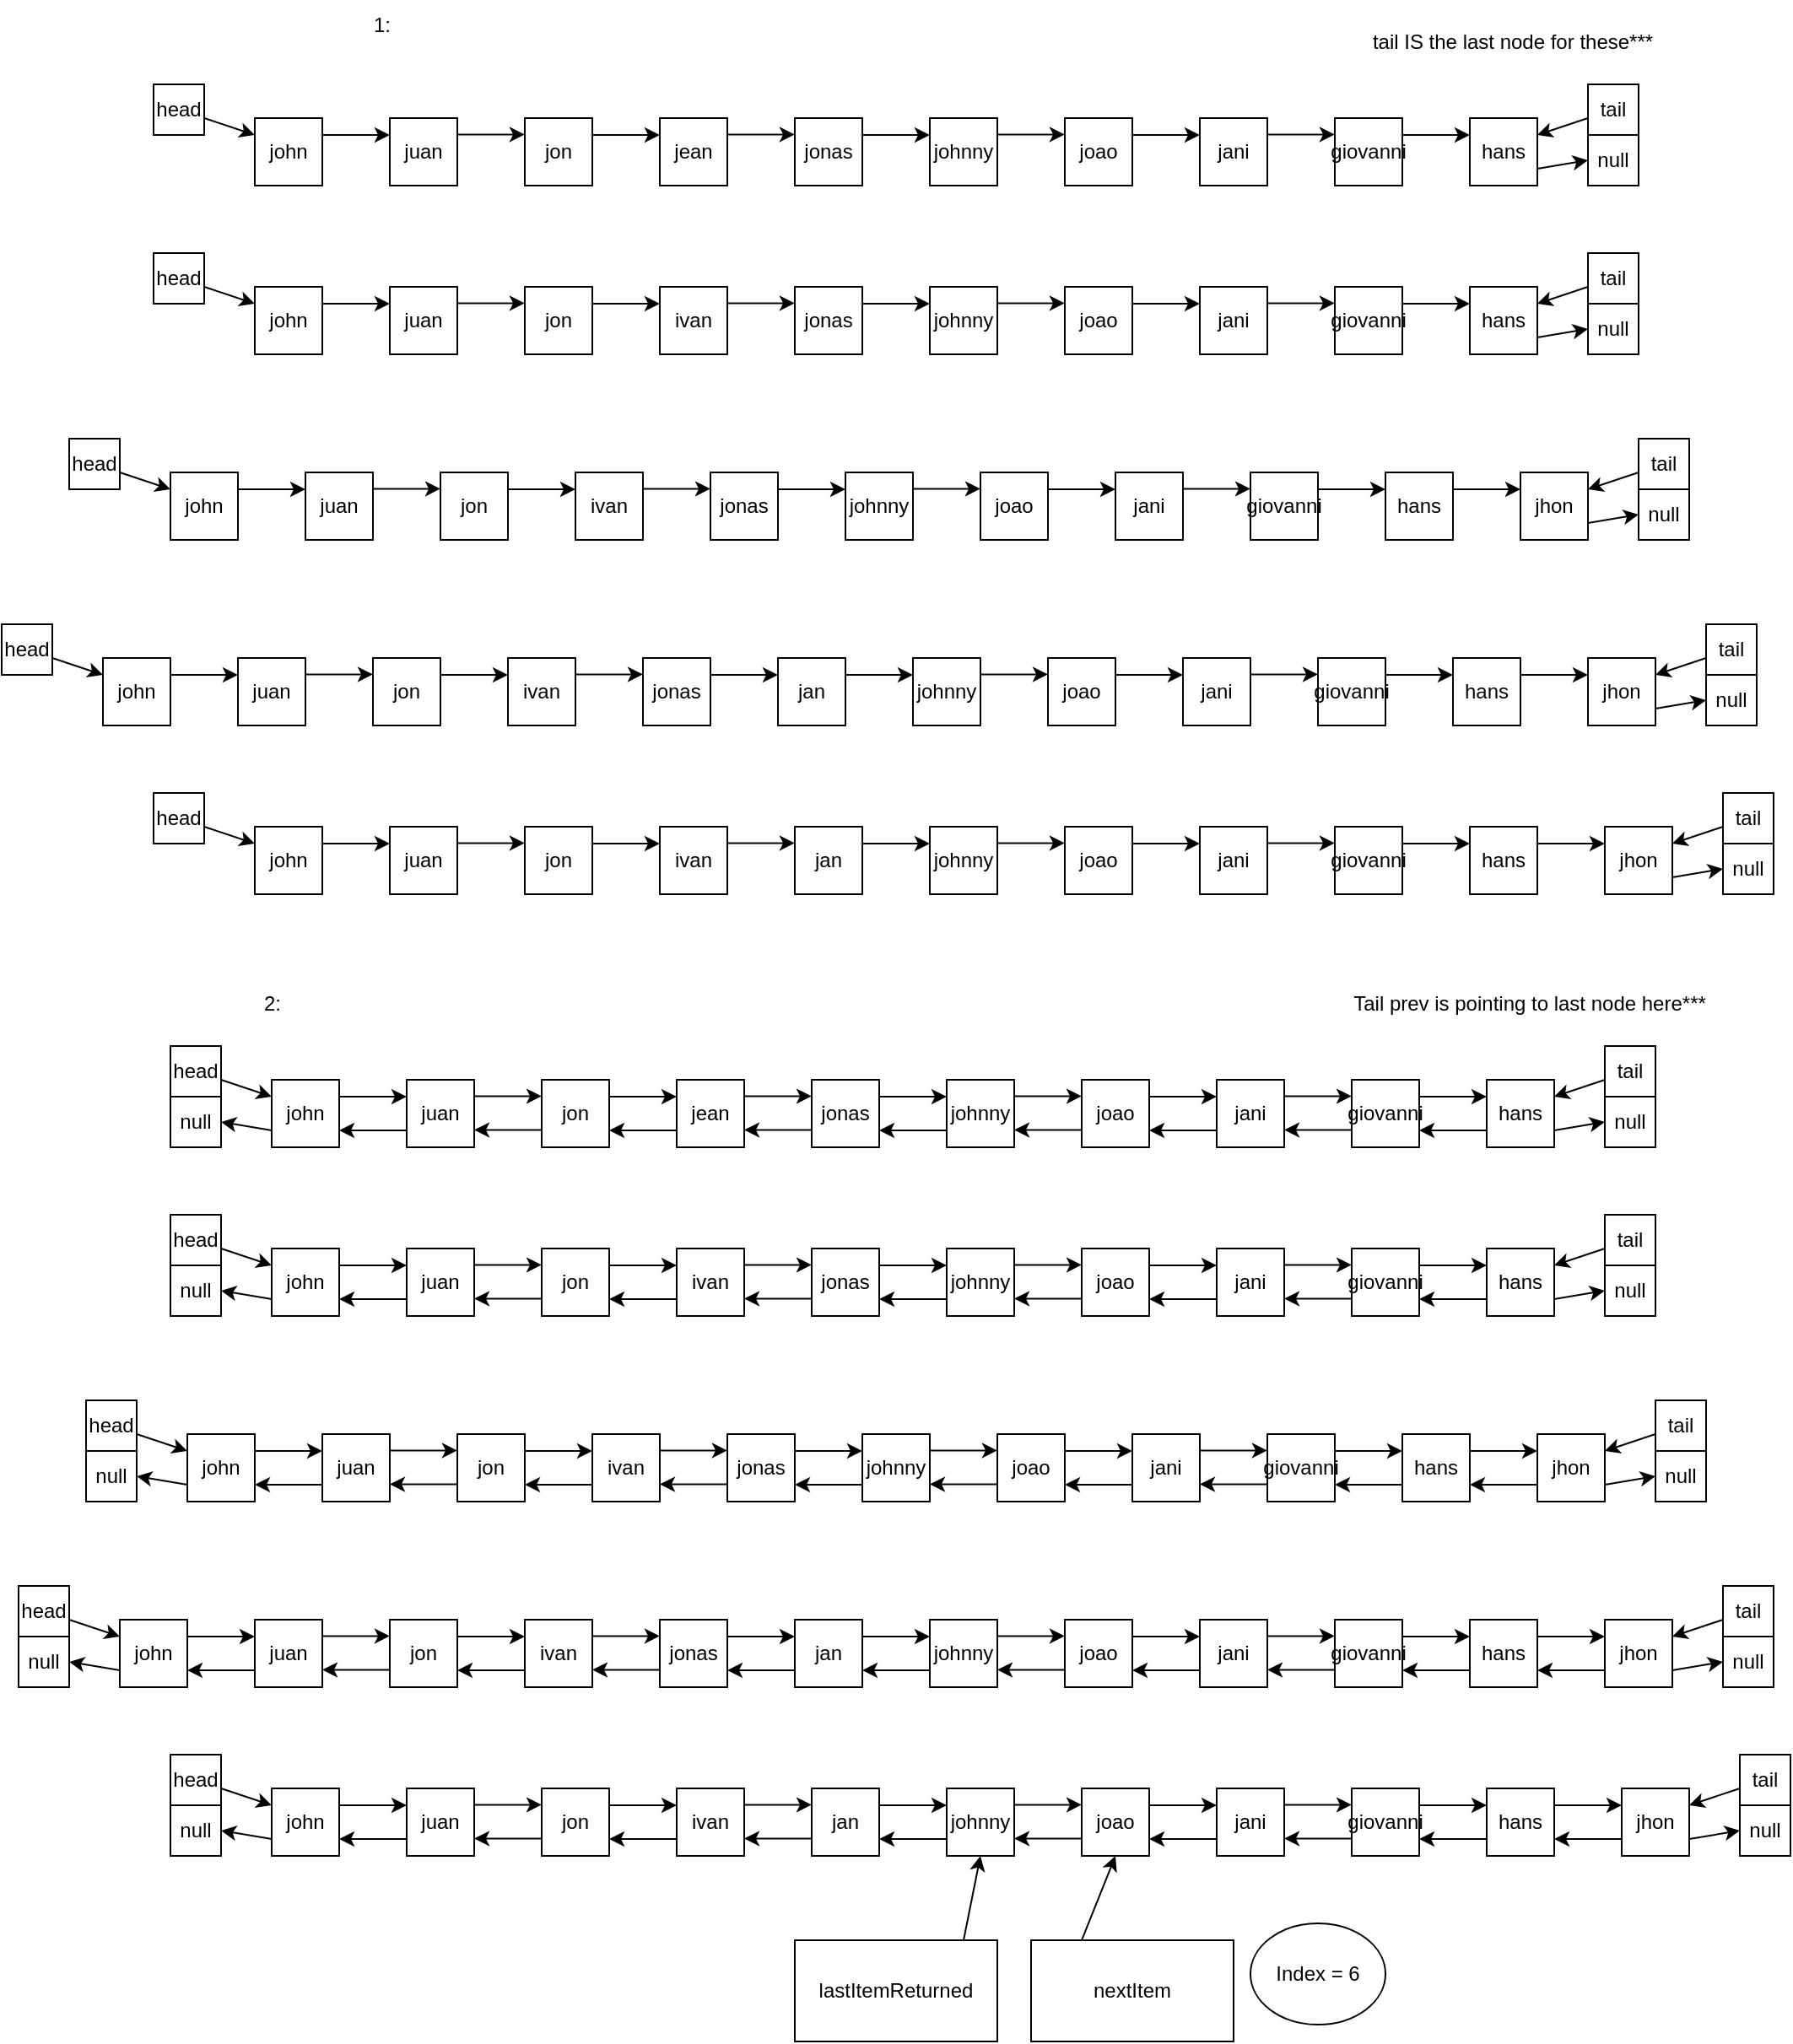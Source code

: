 <mxfile version="20.8.20" type="device"><diagram name="Page-1" id="Cm3yy57CHlPoVGDxdN4z"><mxGraphModel dx="1858" dy="2098" grid="1" gridSize="10" guides="1" tooltips="1" connect="1" arrows="1" fold="1" page="1" pageScale="1" pageWidth="1100" pageHeight="1700" math="0" shadow="0"><root><mxCell id="0"/><mxCell id="1" parent="0"/><mxCell id="E2pGXOrNWsp5oBAsHeWD-1" value="john" style="whiteSpace=wrap;html=1;aspect=fixed;" vertex="1" parent="1"><mxGeometry x="170" y="90" width="40" height="40" as="geometry"/></mxCell><mxCell id="E2pGXOrNWsp5oBAsHeWD-2" value="" style="endArrow=classic;html=1;rounded=0;" edge="1" parent="1"><mxGeometry width="50" height="50" relative="1" as="geometry"><mxPoint x="210" y="100" as="sourcePoint"/><mxPoint x="250" y="100" as="targetPoint"/></mxGeometry></mxCell><mxCell id="E2pGXOrNWsp5oBAsHeWD-3" value="juan" style="whiteSpace=wrap;html=1;aspect=fixed;" vertex="1" parent="1"><mxGeometry x="250" y="90" width="40" height="40" as="geometry"/></mxCell><mxCell id="E2pGXOrNWsp5oBAsHeWD-5" value="" style="endArrow=classic;html=1;rounded=0;" edge="1" parent="1"><mxGeometry width="50" height="50" relative="1" as="geometry"><mxPoint x="290" y="99.71" as="sourcePoint"/><mxPoint x="330" y="99.71" as="targetPoint"/></mxGeometry></mxCell><mxCell id="E2pGXOrNWsp5oBAsHeWD-8" value="jon" style="whiteSpace=wrap;html=1;aspect=fixed;" vertex="1" parent="1"><mxGeometry x="330" y="90" width="40" height="40" as="geometry"/></mxCell><mxCell id="E2pGXOrNWsp5oBAsHeWD-9" value="" style="endArrow=classic;html=1;rounded=0;" edge="1" parent="1"><mxGeometry width="50" height="50" relative="1" as="geometry"><mxPoint x="370" y="100" as="sourcePoint"/><mxPoint x="410" y="100" as="targetPoint"/></mxGeometry></mxCell><mxCell id="E2pGXOrNWsp5oBAsHeWD-10" value="jean" style="whiteSpace=wrap;html=1;aspect=fixed;" vertex="1" parent="1"><mxGeometry x="410" y="90" width="40" height="40" as="geometry"/></mxCell><mxCell id="E2pGXOrNWsp5oBAsHeWD-12" value="" style="endArrow=classic;html=1;rounded=0;" edge="1" parent="1"><mxGeometry width="50" height="50" relative="1" as="geometry"><mxPoint x="450" y="99.71" as="sourcePoint"/><mxPoint x="490" y="99.71" as="targetPoint"/></mxGeometry></mxCell><mxCell id="E2pGXOrNWsp5oBAsHeWD-15" value="1:" style="text;html=1;align=center;verticalAlign=middle;resizable=0;points=[];autosize=1;strokeColor=none;fillColor=none;" vertex="1" parent="1"><mxGeometry x="230" y="20" width="30" height="30" as="geometry"/></mxCell><mxCell id="E2pGXOrNWsp5oBAsHeWD-16" value="jonas" style="whiteSpace=wrap;html=1;aspect=fixed;" vertex="1" parent="1"><mxGeometry x="490" y="90" width="40" height="40" as="geometry"/></mxCell><mxCell id="E2pGXOrNWsp5oBAsHeWD-17" value="" style="endArrow=classic;html=1;rounded=0;" edge="1" parent="1"><mxGeometry width="50" height="50" relative="1" as="geometry"><mxPoint x="530" y="100" as="sourcePoint"/><mxPoint x="570" y="100" as="targetPoint"/></mxGeometry></mxCell><mxCell id="E2pGXOrNWsp5oBAsHeWD-18" value="johnny" style="whiteSpace=wrap;html=1;aspect=fixed;" vertex="1" parent="1"><mxGeometry x="570" y="90" width="40" height="40" as="geometry"/></mxCell><mxCell id="E2pGXOrNWsp5oBAsHeWD-20" value="" style="endArrow=classic;html=1;rounded=0;" edge="1" parent="1"><mxGeometry width="50" height="50" relative="1" as="geometry"><mxPoint x="610" y="99.71" as="sourcePoint"/><mxPoint x="650" y="99.71" as="targetPoint"/></mxGeometry></mxCell><mxCell id="E2pGXOrNWsp5oBAsHeWD-22" value="joao" style="whiteSpace=wrap;html=1;aspect=fixed;" vertex="1" parent="1"><mxGeometry x="650" y="90" width="40" height="40" as="geometry"/></mxCell><mxCell id="E2pGXOrNWsp5oBAsHeWD-23" value="" style="endArrow=classic;html=1;rounded=0;" edge="1" parent="1"><mxGeometry width="50" height="50" relative="1" as="geometry"><mxPoint x="690" y="100" as="sourcePoint"/><mxPoint x="730" y="100" as="targetPoint"/></mxGeometry></mxCell><mxCell id="E2pGXOrNWsp5oBAsHeWD-24" value="jani" style="whiteSpace=wrap;html=1;aspect=fixed;" vertex="1" parent="1"><mxGeometry x="730" y="90" width="40" height="40" as="geometry"/></mxCell><mxCell id="E2pGXOrNWsp5oBAsHeWD-26" value="" style="endArrow=classic;html=1;rounded=0;" edge="1" parent="1"><mxGeometry width="50" height="50" relative="1" as="geometry"><mxPoint x="770" y="99.71" as="sourcePoint"/><mxPoint x="810" y="99.71" as="targetPoint"/></mxGeometry></mxCell><mxCell id="E2pGXOrNWsp5oBAsHeWD-28" value="giovanni" style="whiteSpace=wrap;html=1;aspect=fixed;" vertex="1" parent="1"><mxGeometry x="810" y="90" width="40" height="40" as="geometry"/></mxCell><mxCell id="E2pGXOrNWsp5oBAsHeWD-29" value="" style="endArrow=classic;html=1;rounded=0;" edge="1" parent="1"><mxGeometry width="50" height="50" relative="1" as="geometry"><mxPoint x="850" y="100" as="sourcePoint"/><mxPoint x="890" y="100" as="targetPoint"/></mxGeometry></mxCell><mxCell id="E2pGXOrNWsp5oBAsHeWD-30" value="hans" style="whiteSpace=wrap;html=1;aspect=fixed;" vertex="1" parent="1"><mxGeometry x="890" y="90" width="40" height="40" as="geometry"/></mxCell><mxCell id="E2pGXOrNWsp5oBAsHeWD-32" value="john" style="whiteSpace=wrap;html=1;aspect=fixed;" vertex="1" parent="1"><mxGeometry x="170" y="190" width="40" height="40" as="geometry"/></mxCell><mxCell id="E2pGXOrNWsp5oBAsHeWD-33" value="" style="endArrow=classic;html=1;rounded=0;" edge="1" parent="1"><mxGeometry width="50" height="50" relative="1" as="geometry"><mxPoint x="210" y="200" as="sourcePoint"/><mxPoint x="250" y="200" as="targetPoint"/></mxGeometry></mxCell><mxCell id="E2pGXOrNWsp5oBAsHeWD-34" value="juan" style="whiteSpace=wrap;html=1;aspect=fixed;" vertex="1" parent="1"><mxGeometry x="250" y="190" width="40" height="40" as="geometry"/></mxCell><mxCell id="E2pGXOrNWsp5oBAsHeWD-36" value="" style="endArrow=classic;html=1;rounded=0;" edge="1" parent="1"><mxGeometry width="50" height="50" relative="1" as="geometry"><mxPoint x="290" y="199.71" as="sourcePoint"/><mxPoint x="330" y="199.71" as="targetPoint"/></mxGeometry></mxCell><mxCell id="E2pGXOrNWsp5oBAsHeWD-38" value="jon" style="whiteSpace=wrap;html=1;aspect=fixed;" vertex="1" parent="1"><mxGeometry x="330" y="190" width="40" height="40" as="geometry"/></mxCell><mxCell id="E2pGXOrNWsp5oBAsHeWD-39" value="" style="endArrow=classic;html=1;rounded=0;" edge="1" parent="1"><mxGeometry width="50" height="50" relative="1" as="geometry"><mxPoint x="370" y="200" as="sourcePoint"/><mxPoint x="410" y="200" as="targetPoint"/></mxGeometry></mxCell><mxCell id="E2pGXOrNWsp5oBAsHeWD-40" value="ivan" style="whiteSpace=wrap;html=1;aspect=fixed;" vertex="1" parent="1"><mxGeometry x="410" y="190" width="40" height="40" as="geometry"/></mxCell><mxCell id="E2pGXOrNWsp5oBAsHeWD-42" value="" style="endArrow=classic;html=1;rounded=0;" edge="1" parent="1"><mxGeometry width="50" height="50" relative="1" as="geometry"><mxPoint x="450" y="199.71" as="sourcePoint"/><mxPoint x="490" y="199.71" as="targetPoint"/></mxGeometry></mxCell><mxCell id="E2pGXOrNWsp5oBAsHeWD-44" value="jonas" style="whiteSpace=wrap;html=1;aspect=fixed;" vertex="1" parent="1"><mxGeometry x="490" y="190" width="40" height="40" as="geometry"/></mxCell><mxCell id="E2pGXOrNWsp5oBAsHeWD-45" value="" style="endArrow=classic;html=1;rounded=0;" edge="1" parent="1"><mxGeometry width="50" height="50" relative="1" as="geometry"><mxPoint x="530" y="200" as="sourcePoint"/><mxPoint x="570" y="200" as="targetPoint"/></mxGeometry></mxCell><mxCell id="E2pGXOrNWsp5oBAsHeWD-46" value="johnny" style="whiteSpace=wrap;html=1;aspect=fixed;" vertex="1" parent="1"><mxGeometry x="570" y="190" width="40" height="40" as="geometry"/></mxCell><mxCell id="E2pGXOrNWsp5oBAsHeWD-48" value="" style="endArrow=classic;html=1;rounded=0;" edge="1" parent="1"><mxGeometry width="50" height="50" relative="1" as="geometry"><mxPoint x="610" y="199.71" as="sourcePoint"/><mxPoint x="650" y="199.71" as="targetPoint"/></mxGeometry></mxCell><mxCell id="E2pGXOrNWsp5oBAsHeWD-50" value="joao" style="whiteSpace=wrap;html=1;aspect=fixed;" vertex="1" parent="1"><mxGeometry x="650" y="190" width="40" height="40" as="geometry"/></mxCell><mxCell id="E2pGXOrNWsp5oBAsHeWD-51" value="" style="endArrow=classic;html=1;rounded=0;" edge="1" parent="1"><mxGeometry width="50" height="50" relative="1" as="geometry"><mxPoint x="690" y="200" as="sourcePoint"/><mxPoint x="730" y="200" as="targetPoint"/></mxGeometry></mxCell><mxCell id="E2pGXOrNWsp5oBAsHeWD-52" value="jani" style="whiteSpace=wrap;html=1;aspect=fixed;" vertex="1" parent="1"><mxGeometry x="730" y="190" width="40" height="40" as="geometry"/></mxCell><mxCell id="E2pGXOrNWsp5oBAsHeWD-54" value="" style="endArrow=classic;html=1;rounded=0;" edge="1" parent="1"><mxGeometry width="50" height="50" relative="1" as="geometry"><mxPoint x="770" y="199.71" as="sourcePoint"/><mxPoint x="810" y="199.71" as="targetPoint"/></mxGeometry></mxCell><mxCell id="E2pGXOrNWsp5oBAsHeWD-56" value="giovanni" style="whiteSpace=wrap;html=1;aspect=fixed;" vertex="1" parent="1"><mxGeometry x="810" y="190" width="40" height="40" as="geometry"/></mxCell><mxCell id="E2pGXOrNWsp5oBAsHeWD-57" value="" style="endArrow=classic;html=1;rounded=0;" edge="1" parent="1"><mxGeometry width="50" height="50" relative="1" as="geometry"><mxPoint x="850" y="200" as="sourcePoint"/><mxPoint x="890" y="200" as="targetPoint"/></mxGeometry></mxCell><mxCell id="E2pGXOrNWsp5oBAsHeWD-58" value="hans" style="whiteSpace=wrap;html=1;aspect=fixed;" vertex="1" parent="1"><mxGeometry x="890" y="190" width="40" height="40" as="geometry"/></mxCell><mxCell id="E2pGXOrNWsp5oBAsHeWD-60" value="head" style="whiteSpace=wrap;html=1;aspect=fixed;" vertex="1" parent="1"><mxGeometry x="110" y="70" width="30" height="30" as="geometry"/></mxCell><mxCell id="E2pGXOrNWsp5oBAsHeWD-61" value="head" style="whiteSpace=wrap;html=1;aspect=fixed;" vertex="1" parent="1"><mxGeometry x="110" y="170" width="30" height="30" as="geometry"/></mxCell><mxCell id="E2pGXOrNWsp5oBAsHeWD-62" value="" style="endArrow=classic;html=1;rounded=0;entryX=0;entryY=0.25;entryDx=0;entryDy=0;" edge="1" parent="1" target="E2pGXOrNWsp5oBAsHeWD-32"><mxGeometry width="50" height="50" relative="1" as="geometry"><mxPoint x="140" y="190" as="sourcePoint"/><mxPoint x="190" y="140" as="targetPoint"/></mxGeometry></mxCell><mxCell id="E2pGXOrNWsp5oBAsHeWD-63" value="" style="endArrow=classic;html=1;rounded=0;entryX=0;entryY=0.25;entryDx=0;entryDy=0;" edge="1" parent="1"><mxGeometry width="50" height="50" relative="1" as="geometry"><mxPoint x="140" y="90" as="sourcePoint"/><mxPoint x="170" y="100" as="targetPoint"/></mxGeometry></mxCell><mxCell id="E2pGXOrNWsp5oBAsHeWD-68" value="tail" style="whiteSpace=wrap;html=1;aspect=fixed;" vertex="1" parent="1"><mxGeometry x="960" y="70" width="30" height="30" as="geometry"/></mxCell><mxCell id="E2pGXOrNWsp5oBAsHeWD-69" value="null" style="whiteSpace=wrap;html=1;aspect=fixed;" vertex="1" parent="1"><mxGeometry x="960" y="100" width="30" height="30" as="geometry"/></mxCell><mxCell id="E2pGXOrNWsp5oBAsHeWD-70" value="tail" style="whiteSpace=wrap;html=1;aspect=fixed;" vertex="1" parent="1"><mxGeometry x="960" y="170" width="30" height="30" as="geometry"/></mxCell><mxCell id="E2pGXOrNWsp5oBAsHeWD-71" value="null" style="whiteSpace=wrap;html=1;aspect=fixed;" vertex="1" parent="1"><mxGeometry x="960" y="200" width="30" height="30" as="geometry"/></mxCell><mxCell id="E2pGXOrNWsp5oBAsHeWD-72" value="" style="endArrow=classic;html=1;rounded=0;entryX=0;entryY=0.5;entryDx=0;entryDy=0;" edge="1" parent="1" target="E2pGXOrNWsp5oBAsHeWD-69"><mxGeometry width="50" height="50" relative="1" as="geometry"><mxPoint x="930" y="120" as="sourcePoint"/><mxPoint x="980" y="70" as="targetPoint"/></mxGeometry></mxCell><mxCell id="E2pGXOrNWsp5oBAsHeWD-73" value="" style="endArrow=classic;html=1;rounded=0;entryX=1;entryY=0.25;entryDx=0;entryDy=0;" edge="1" parent="1" target="E2pGXOrNWsp5oBAsHeWD-30"><mxGeometry width="50" height="50" relative="1" as="geometry"><mxPoint x="960" y="90" as="sourcePoint"/><mxPoint x="1010" y="40" as="targetPoint"/></mxGeometry></mxCell><mxCell id="E2pGXOrNWsp5oBAsHeWD-74" value="" style="endArrow=classic;html=1;rounded=0;entryX=0;entryY=0.5;entryDx=0;entryDy=0;" edge="1" parent="1" target="E2pGXOrNWsp5oBAsHeWD-71"><mxGeometry width="50" height="50" relative="1" as="geometry"><mxPoint x="930" y="220" as="sourcePoint"/><mxPoint x="980" y="170" as="targetPoint"/></mxGeometry></mxCell><mxCell id="E2pGXOrNWsp5oBAsHeWD-75" value="" style="endArrow=classic;html=1;rounded=0;entryX=1;entryY=0.25;entryDx=0;entryDy=0;" edge="1" parent="1" target="E2pGXOrNWsp5oBAsHeWD-58"><mxGeometry width="50" height="50" relative="1" as="geometry"><mxPoint x="960" y="190" as="sourcePoint"/><mxPoint x="1010" y="140" as="targetPoint"/></mxGeometry></mxCell><mxCell id="E2pGXOrNWsp5oBAsHeWD-76" value="john" style="whiteSpace=wrap;html=1;aspect=fixed;" vertex="1" parent="1"><mxGeometry x="120" y="300" width="40" height="40" as="geometry"/></mxCell><mxCell id="E2pGXOrNWsp5oBAsHeWD-77" value="" style="endArrow=classic;html=1;rounded=0;" edge="1" parent="1"><mxGeometry width="50" height="50" relative="1" as="geometry"><mxPoint x="160" y="310" as="sourcePoint"/><mxPoint x="200" y="310" as="targetPoint"/></mxGeometry></mxCell><mxCell id="E2pGXOrNWsp5oBAsHeWD-78" value="juan" style="whiteSpace=wrap;html=1;aspect=fixed;" vertex="1" parent="1"><mxGeometry x="200" y="300" width="40" height="40" as="geometry"/></mxCell><mxCell id="E2pGXOrNWsp5oBAsHeWD-80" value="" style="endArrow=classic;html=1;rounded=0;" edge="1" parent="1"><mxGeometry width="50" height="50" relative="1" as="geometry"><mxPoint x="240" y="309.71" as="sourcePoint"/><mxPoint x="280" y="309.71" as="targetPoint"/></mxGeometry></mxCell><mxCell id="E2pGXOrNWsp5oBAsHeWD-82" value="jon" style="whiteSpace=wrap;html=1;aspect=fixed;" vertex="1" parent="1"><mxGeometry x="280" y="300" width="40" height="40" as="geometry"/></mxCell><mxCell id="E2pGXOrNWsp5oBAsHeWD-83" value="" style="endArrow=classic;html=1;rounded=0;" edge="1" parent="1"><mxGeometry width="50" height="50" relative="1" as="geometry"><mxPoint x="320" y="310" as="sourcePoint"/><mxPoint x="360" y="310" as="targetPoint"/></mxGeometry></mxCell><mxCell id="E2pGXOrNWsp5oBAsHeWD-84" value="ivan" style="whiteSpace=wrap;html=1;aspect=fixed;" vertex="1" parent="1"><mxGeometry x="360" y="300" width="40" height="40" as="geometry"/></mxCell><mxCell id="E2pGXOrNWsp5oBAsHeWD-86" value="" style="endArrow=classic;html=1;rounded=0;" edge="1" parent="1"><mxGeometry width="50" height="50" relative="1" as="geometry"><mxPoint x="400" y="309.71" as="sourcePoint"/><mxPoint x="440" y="309.71" as="targetPoint"/></mxGeometry></mxCell><mxCell id="E2pGXOrNWsp5oBAsHeWD-88" value="jonas" style="whiteSpace=wrap;html=1;aspect=fixed;" vertex="1" parent="1"><mxGeometry x="440" y="300" width="40" height="40" as="geometry"/></mxCell><mxCell id="E2pGXOrNWsp5oBAsHeWD-89" value="" style="endArrow=classic;html=1;rounded=0;" edge="1" parent="1"><mxGeometry width="50" height="50" relative="1" as="geometry"><mxPoint x="480" y="310" as="sourcePoint"/><mxPoint x="520" y="310" as="targetPoint"/></mxGeometry></mxCell><mxCell id="E2pGXOrNWsp5oBAsHeWD-90" value="johnny" style="whiteSpace=wrap;html=1;aspect=fixed;" vertex="1" parent="1"><mxGeometry x="520" y="300" width="40" height="40" as="geometry"/></mxCell><mxCell id="E2pGXOrNWsp5oBAsHeWD-92" value="" style="endArrow=classic;html=1;rounded=0;" edge="1" parent="1"><mxGeometry width="50" height="50" relative="1" as="geometry"><mxPoint x="560" y="309.71" as="sourcePoint"/><mxPoint x="600" y="309.71" as="targetPoint"/></mxGeometry></mxCell><mxCell id="E2pGXOrNWsp5oBAsHeWD-94" value="joao" style="whiteSpace=wrap;html=1;aspect=fixed;" vertex="1" parent="1"><mxGeometry x="600" y="300" width="40" height="40" as="geometry"/></mxCell><mxCell id="E2pGXOrNWsp5oBAsHeWD-95" value="" style="endArrow=classic;html=1;rounded=0;" edge="1" parent="1"><mxGeometry width="50" height="50" relative="1" as="geometry"><mxPoint x="640" y="310" as="sourcePoint"/><mxPoint x="680" y="310" as="targetPoint"/></mxGeometry></mxCell><mxCell id="E2pGXOrNWsp5oBAsHeWD-96" value="jani" style="whiteSpace=wrap;html=1;aspect=fixed;" vertex="1" parent="1"><mxGeometry x="680" y="300" width="40" height="40" as="geometry"/></mxCell><mxCell id="E2pGXOrNWsp5oBAsHeWD-98" value="" style="endArrow=classic;html=1;rounded=0;" edge="1" parent="1"><mxGeometry width="50" height="50" relative="1" as="geometry"><mxPoint x="720" y="309.71" as="sourcePoint"/><mxPoint x="760" y="309.71" as="targetPoint"/></mxGeometry></mxCell><mxCell id="E2pGXOrNWsp5oBAsHeWD-100" value="giovanni" style="whiteSpace=wrap;html=1;aspect=fixed;" vertex="1" parent="1"><mxGeometry x="760" y="300" width="40" height="40" as="geometry"/></mxCell><mxCell id="E2pGXOrNWsp5oBAsHeWD-101" value="" style="endArrow=classic;html=1;rounded=0;" edge="1" parent="1"><mxGeometry width="50" height="50" relative="1" as="geometry"><mxPoint x="800" y="310" as="sourcePoint"/><mxPoint x="840" y="310" as="targetPoint"/></mxGeometry></mxCell><mxCell id="E2pGXOrNWsp5oBAsHeWD-102" value="hans" style="whiteSpace=wrap;html=1;aspect=fixed;" vertex="1" parent="1"><mxGeometry x="840" y="300" width="40" height="40" as="geometry"/></mxCell><mxCell id="E2pGXOrNWsp5oBAsHeWD-104" value="head" style="whiteSpace=wrap;html=1;aspect=fixed;" vertex="1" parent="1"><mxGeometry x="60" y="280" width="30" height="30" as="geometry"/></mxCell><mxCell id="E2pGXOrNWsp5oBAsHeWD-105" value="" style="endArrow=classic;html=1;rounded=0;entryX=0;entryY=0.25;entryDx=0;entryDy=0;" edge="1" parent="1" target="E2pGXOrNWsp5oBAsHeWD-76"><mxGeometry width="50" height="50" relative="1" as="geometry"><mxPoint x="90" y="300" as="sourcePoint"/><mxPoint x="140" y="250" as="targetPoint"/></mxGeometry></mxCell><mxCell id="E2pGXOrNWsp5oBAsHeWD-108" value="tail" style="whiteSpace=wrap;html=1;aspect=fixed;" vertex="1" parent="1"><mxGeometry x="990" y="280" width="30" height="30" as="geometry"/></mxCell><mxCell id="E2pGXOrNWsp5oBAsHeWD-109" value="null" style="whiteSpace=wrap;html=1;aspect=fixed;" vertex="1" parent="1"><mxGeometry x="990" y="310" width="30" height="30" as="geometry"/></mxCell><mxCell id="E2pGXOrNWsp5oBAsHeWD-110" value="" style="endArrow=classic;html=1;rounded=0;entryX=0;entryY=0.5;entryDx=0;entryDy=0;" edge="1" parent="1" target="E2pGXOrNWsp5oBAsHeWD-109"><mxGeometry width="50" height="50" relative="1" as="geometry"><mxPoint x="960" y="330" as="sourcePoint"/><mxPoint x="1010" y="280" as="targetPoint"/></mxGeometry></mxCell><mxCell id="E2pGXOrNWsp5oBAsHeWD-111" value="" style="endArrow=classic;html=1;rounded=0;entryX=1;entryY=0.25;entryDx=0;entryDy=0;" edge="1" parent="1"><mxGeometry width="50" height="50" relative="1" as="geometry"><mxPoint x="990" y="300" as="sourcePoint"/><mxPoint x="960" y="310" as="targetPoint"/></mxGeometry></mxCell><mxCell id="E2pGXOrNWsp5oBAsHeWD-115" value="" style="endArrow=classic;html=1;rounded=0;" edge="1" parent="1"><mxGeometry width="50" height="50" relative="1" as="geometry"><mxPoint x="880" y="310" as="sourcePoint"/><mxPoint x="920" y="310" as="targetPoint"/></mxGeometry></mxCell><mxCell id="E2pGXOrNWsp5oBAsHeWD-116" value="jhon" style="whiteSpace=wrap;html=1;aspect=fixed;" vertex="1" parent="1"><mxGeometry x="920" y="300" width="40" height="40" as="geometry"/></mxCell><mxCell id="E2pGXOrNWsp5oBAsHeWD-118" value="john" style="whiteSpace=wrap;html=1;aspect=fixed;" vertex="1" parent="1"><mxGeometry x="80" y="410" width="40" height="40" as="geometry"/></mxCell><mxCell id="E2pGXOrNWsp5oBAsHeWD-119" value="" style="endArrow=classic;html=1;rounded=0;" edge="1" parent="1"><mxGeometry width="50" height="50" relative="1" as="geometry"><mxPoint x="120" y="420" as="sourcePoint"/><mxPoint x="160" y="420" as="targetPoint"/></mxGeometry></mxCell><mxCell id="E2pGXOrNWsp5oBAsHeWD-120" value="juan" style="whiteSpace=wrap;html=1;aspect=fixed;" vertex="1" parent="1"><mxGeometry x="160" y="410" width="40" height="40" as="geometry"/></mxCell><mxCell id="E2pGXOrNWsp5oBAsHeWD-122" value="" style="endArrow=classic;html=1;rounded=0;" edge="1" parent="1"><mxGeometry width="50" height="50" relative="1" as="geometry"><mxPoint x="200" y="419.71" as="sourcePoint"/><mxPoint x="240" y="419.71" as="targetPoint"/></mxGeometry></mxCell><mxCell id="E2pGXOrNWsp5oBAsHeWD-124" value="jon" style="whiteSpace=wrap;html=1;aspect=fixed;" vertex="1" parent="1"><mxGeometry x="240" y="410" width="40" height="40" as="geometry"/></mxCell><mxCell id="E2pGXOrNWsp5oBAsHeWD-125" value="" style="endArrow=classic;html=1;rounded=0;" edge="1" parent="1"><mxGeometry width="50" height="50" relative="1" as="geometry"><mxPoint x="280" y="420" as="sourcePoint"/><mxPoint x="320" y="420" as="targetPoint"/></mxGeometry></mxCell><mxCell id="E2pGXOrNWsp5oBAsHeWD-126" value="ivan" style="whiteSpace=wrap;html=1;aspect=fixed;" vertex="1" parent="1"><mxGeometry x="320" y="410" width="40" height="40" as="geometry"/></mxCell><mxCell id="E2pGXOrNWsp5oBAsHeWD-128" value="" style="endArrow=classic;html=1;rounded=0;" edge="1" parent="1"><mxGeometry width="50" height="50" relative="1" as="geometry"><mxPoint x="360" y="419.71" as="sourcePoint"/><mxPoint x="400" y="419.71" as="targetPoint"/></mxGeometry></mxCell><mxCell id="E2pGXOrNWsp5oBAsHeWD-130" value="jonas" style="whiteSpace=wrap;html=1;aspect=fixed;" vertex="1" parent="1"><mxGeometry x="400" y="410" width="40" height="40" as="geometry"/></mxCell><mxCell id="E2pGXOrNWsp5oBAsHeWD-131" value="" style="endArrow=classic;html=1;rounded=0;" edge="1" parent="1"><mxGeometry width="50" height="50" relative="1" as="geometry"><mxPoint x="440" y="420" as="sourcePoint"/><mxPoint x="480" y="420" as="targetPoint"/></mxGeometry></mxCell><mxCell id="E2pGXOrNWsp5oBAsHeWD-132" value="johnny" style="whiteSpace=wrap;html=1;aspect=fixed;" vertex="1" parent="1"><mxGeometry x="560" y="410" width="40" height="40" as="geometry"/></mxCell><mxCell id="E2pGXOrNWsp5oBAsHeWD-134" value="" style="endArrow=classic;html=1;rounded=0;" edge="1" parent="1"><mxGeometry width="50" height="50" relative="1" as="geometry"><mxPoint x="600" y="419.71" as="sourcePoint"/><mxPoint x="640" y="419.71" as="targetPoint"/></mxGeometry></mxCell><mxCell id="E2pGXOrNWsp5oBAsHeWD-136" value="joao" style="whiteSpace=wrap;html=1;aspect=fixed;" vertex="1" parent="1"><mxGeometry x="640" y="410" width="40" height="40" as="geometry"/></mxCell><mxCell id="E2pGXOrNWsp5oBAsHeWD-137" value="" style="endArrow=classic;html=1;rounded=0;" edge="1" parent="1"><mxGeometry width="50" height="50" relative="1" as="geometry"><mxPoint x="680" y="420" as="sourcePoint"/><mxPoint x="720" y="420" as="targetPoint"/></mxGeometry></mxCell><mxCell id="E2pGXOrNWsp5oBAsHeWD-138" value="jani" style="whiteSpace=wrap;html=1;aspect=fixed;" vertex="1" parent="1"><mxGeometry x="720" y="410" width="40" height="40" as="geometry"/></mxCell><mxCell id="E2pGXOrNWsp5oBAsHeWD-140" value="" style="endArrow=classic;html=1;rounded=0;" edge="1" parent="1"><mxGeometry width="50" height="50" relative="1" as="geometry"><mxPoint x="760" y="419.71" as="sourcePoint"/><mxPoint x="800" y="419.71" as="targetPoint"/></mxGeometry></mxCell><mxCell id="E2pGXOrNWsp5oBAsHeWD-142" value="giovanni" style="whiteSpace=wrap;html=1;aspect=fixed;" vertex="1" parent="1"><mxGeometry x="800" y="410" width="40" height="40" as="geometry"/></mxCell><mxCell id="E2pGXOrNWsp5oBAsHeWD-143" value="" style="endArrow=classic;html=1;rounded=0;" edge="1" parent="1"><mxGeometry width="50" height="50" relative="1" as="geometry"><mxPoint x="840" y="420" as="sourcePoint"/><mxPoint x="880" y="420" as="targetPoint"/></mxGeometry></mxCell><mxCell id="E2pGXOrNWsp5oBAsHeWD-144" value="hans" style="whiteSpace=wrap;html=1;aspect=fixed;" vertex="1" parent="1"><mxGeometry x="880" y="410" width="40" height="40" as="geometry"/></mxCell><mxCell id="E2pGXOrNWsp5oBAsHeWD-146" value="head" style="whiteSpace=wrap;html=1;aspect=fixed;" vertex="1" parent="1"><mxGeometry x="20" y="390" width="30" height="30" as="geometry"/></mxCell><mxCell id="E2pGXOrNWsp5oBAsHeWD-147" value="" style="endArrow=classic;html=1;rounded=0;entryX=0;entryY=0.25;entryDx=0;entryDy=0;" edge="1" parent="1" target="E2pGXOrNWsp5oBAsHeWD-118"><mxGeometry width="50" height="50" relative="1" as="geometry"><mxPoint x="50" y="410" as="sourcePoint"/><mxPoint x="100" y="360" as="targetPoint"/></mxGeometry></mxCell><mxCell id="E2pGXOrNWsp5oBAsHeWD-150" value="tail" style="whiteSpace=wrap;html=1;aspect=fixed;" vertex="1" parent="1"><mxGeometry x="1030" y="390" width="30" height="30" as="geometry"/></mxCell><mxCell id="E2pGXOrNWsp5oBAsHeWD-151" value="null" style="whiteSpace=wrap;html=1;aspect=fixed;" vertex="1" parent="1"><mxGeometry x="1030" y="420" width="30" height="30" as="geometry"/></mxCell><mxCell id="E2pGXOrNWsp5oBAsHeWD-152" value="" style="endArrow=classic;html=1;rounded=0;entryX=0;entryY=0.5;entryDx=0;entryDy=0;" edge="1" parent="1" target="E2pGXOrNWsp5oBAsHeWD-151"><mxGeometry width="50" height="50" relative="1" as="geometry"><mxPoint x="1000" y="440" as="sourcePoint"/><mxPoint x="1050" y="390" as="targetPoint"/></mxGeometry></mxCell><mxCell id="E2pGXOrNWsp5oBAsHeWD-153" value="" style="endArrow=classic;html=1;rounded=0;entryX=1;entryY=0.25;entryDx=0;entryDy=0;" edge="1" parent="1"><mxGeometry width="50" height="50" relative="1" as="geometry"><mxPoint x="1030" y="410" as="sourcePoint"/><mxPoint x="1000" y="420" as="targetPoint"/></mxGeometry></mxCell><mxCell id="E2pGXOrNWsp5oBAsHeWD-154" value="" style="endArrow=classic;html=1;rounded=0;" edge="1" parent="1"><mxGeometry width="50" height="50" relative="1" as="geometry"><mxPoint x="920" y="420" as="sourcePoint"/><mxPoint x="960" y="420" as="targetPoint"/></mxGeometry></mxCell><mxCell id="E2pGXOrNWsp5oBAsHeWD-155" value="jhon" style="whiteSpace=wrap;html=1;aspect=fixed;" vertex="1" parent="1"><mxGeometry x="960" y="410" width="40" height="40" as="geometry"/></mxCell><mxCell id="E2pGXOrNWsp5oBAsHeWD-160" value="jan" style="whiteSpace=wrap;html=1;aspect=fixed;" vertex="1" parent="1"><mxGeometry x="480" y="410" width="40" height="40" as="geometry"/></mxCell><mxCell id="E2pGXOrNWsp5oBAsHeWD-161" value="" style="endArrow=classic;html=1;rounded=0;" edge="1" parent="1"><mxGeometry width="50" height="50" relative="1" as="geometry"><mxPoint x="520" y="420" as="sourcePoint"/><mxPoint x="560" y="420" as="targetPoint"/></mxGeometry></mxCell><mxCell id="E2pGXOrNWsp5oBAsHeWD-163" value="johnny" style="whiteSpace=wrap;html=1;aspect=fixed;" vertex="1" parent="1"><mxGeometry x="570" y="510" width="40" height="40" as="geometry"/></mxCell><mxCell id="E2pGXOrNWsp5oBAsHeWD-164" value="" style="endArrow=classic;html=1;rounded=0;" edge="1" parent="1"><mxGeometry width="50" height="50" relative="1" as="geometry"><mxPoint x="610" y="519.71" as="sourcePoint"/><mxPoint x="650" y="519.71" as="targetPoint"/></mxGeometry></mxCell><mxCell id="E2pGXOrNWsp5oBAsHeWD-166" value="joao" style="whiteSpace=wrap;html=1;aspect=fixed;" vertex="1" parent="1"><mxGeometry x="650" y="510" width="40" height="40" as="geometry"/></mxCell><mxCell id="E2pGXOrNWsp5oBAsHeWD-167" value="" style="endArrow=classic;html=1;rounded=0;" edge="1" parent="1"><mxGeometry width="50" height="50" relative="1" as="geometry"><mxPoint x="690" y="520" as="sourcePoint"/><mxPoint x="730" y="520" as="targetPoint"/></mxGeometry></mxCell><mxCell id="E2pGXOrNWsp5oBAsHeWD-168" value="jani" style="whiteSpace=wrap;html=1;aspect=fixed;" vertex="1" parent="1"><mxGeometry x="730" y="510" width="40" height="40" as="geometry"/></mxCell><mxCell id="E2pGXOrNWsp5oBAsHeWD-170" value="" style="endArrow=classic;html=1;rounded=0;" edge="1" parent="1"><mxGeometry width="50" height="50" relative="1" as="geometry"><mxPoint x="770" y="519.71" as="sourcePoint"/><mxPoint x="810" y="519.71" as="targetPoint"/></mxGeometry></mxCell><mxCell id="E2pGXOrNWsp5oBAsHeWD-172" value="giovanni" style="whiteSpace=wrap;html=1;aspect=fixed;" vertex="1" parent="1"><mxGeometry x="810" y="510" width="40" height="40" as="geometry"/></mxCell><mxCell id="E2pGXOrNWsp5oBAsHeWD-173" value="" style="endArrow=classic;html=1;rounded=0;" edge="1" parent="1"><mxGeometry width="50" height="50" relative="1" as="geometry"><mxPoint x="850" y="520" as="sourcePoint"/><mxPoint x="890" y="520" as="targetPoint"/></mxGeometry></mxCell><mxCell id="E2pGXOrNWsp5oBAsHeWD-174" value="hans" style="whiteSpace=wrap;html=1;aspect=fixed;" vertex="1" parent="1"><mxGeometry x="890" y="510" width="40" height="40" as="geometry"/></mxCell><mxCell id="E2pGXOrNWsp5oBAsHeWD-176" value="tail" style="whiteSpace=wrap;html=1;aspect=fixed;" vertex="1" parent="1"><mxGeometry x="1040" y="490" width="30" height="30" as="geometry"/></mxCell><mxCell id="E2pGXOrNWsp5oBAsHeWD-177" value="null" style="whiteSpace=wrap;html=1;aspect=fixed;" vertex="1" parent="1"><mxGeometry x="1040" y="520" width="30" height="30" as="geometry"/></mxCell><mxCell id="E2pGXOrNWsp5oBAsHeWD-178" value="" style="endArrow=classic;html=1;rounded=0;entryX=0;entryY=0.5;entryDx=0;entryDy=0;" edge="1" parent="1" target="E2pGXOrNWsp5oBAsHeWD-177"><mxGeometry width="50" height="50" relative="1" as="geometry"><mxPoint x="1010" y="540" as="sourcePoint"/><mxPoint x="1060" y="490" as="targetPoint"/></mxGeometry></mxCell><mxCell id="E2pGXOrNWsp5oBAsHeWD-179" value="" style="endArrow=classic;html=1;rounded=0;entryX=1;entryY=0.25;entryDx=0;entryDy=0;" edge="1" parent="1"><mxGeometry width="50" height="50" relative="1" as="geometry"><mxPoint x="1040" y="510" as="sourcePoint"/><mxPoint x="1010" y="520" as="targetPoint"/></mxGeometry></mxCell><mxCell id="E2pGXOrNWsp5oBAsHeWD-180" value="" style="endArrow=classic;html=1;rounded=0;" edge="1" parent="1"><mxGeometry width="50" height="50" relative="1" as="geometry"><mxPoint x="930" y="520" as="sourcePoint"/><mxPoint x="970" y="520" as="targetPoint"/></mxGeometry></mxCell><mxCell id="E2pGXOrNWsp5oBAsHeWD-181" value="jhon" style="whiteSpace=wrap;html=1;aspect=fixed;" vertex="1" parent="1"><mxGeometry x="970" y="510" width="40" height="40" as="geometry"/></mxCell><mxCell id="E2pGXOrNWsp5oBAsHeWD-183" value="jan" style="whiteSpace=wrap;html=1;aspect=fixed;" vertex="1" parent="1"><mxGeometry x="490" y="510" width="40" height="40" as="geometry"/></mxCell><mxCell id="E2pGXOrNWsp5oBAsHeWD-184" value="" style="endArrow=classic;html=1;rounded=0;" edge="1" parent="1"><mxGeometry width="50" height="50" relative="1" as="geometry"><mxPoint x="530" y="520" as="sourcePoint"/><mxPoint x="570" y="520" as="targetPoint"/></mxGeometry></mxCell><mxCell id="E2pGXOrNWsp5oBAsHeWD-186" value="john" style="whiteSpace=wrap;html=1;aspect=fixed;" vertex="1" parent="1"><mxGeometry x="170" y="510" width="40" height="40" as="geometry"/></mxCell><mxCell id="E2pGXOrNWsp5oBAsHeWD-187" value="" style="endArrow=classic;html=1;rounded=0;" edge="1" parent="1"><mxGeometry width="50" height="50" relative="1" as="geometry"><mxPoint x="210" y="520" as="sourcePoint"/><mxPoint x="250" y="520" as="targetPoint"/></mxGeometry></mxCell><mxCell id="E2pGXOrNWsp5oBAsHeWD-188" value="juan" style="whiteSpace=wrap;html=1;aspect=fixed;" vertex="1" parent="1"><mxGeometry x="250" y="510" width="40" height="40" as="geometry"/></mxCell><mxCell id="E2pGXOrNWsp5oBAsHeWD-190" value="" style="endArrow=classic;html=1;rounded=0;" edge="1" parent="1"><mxGeometry width="50" height="50" relative="1" as="geometry"><mxPoint x="290" y="519.71" as="sourcePoint"/><mxPoint x="330" y="519.71" as="targetPoint"/></mxGeometry></mxCell><mxCell id="E2pGXOrNWsp5oBAsHeWD-192" value="jon" style="whiteSpace=wrap;html=1;aspect=fixed;" vertex="1" parent="1"><mxGeometry x="330" y="510" width="40" height="40" as="geometry"/></mxCell><mxCell id="E2pGXOrNWsp5oBAsHeWD-193" value="" style="endArrow=classic;html=1;rounded=0;" edge="1" parent="1"><mxGeometry width="50" height="50" relative="1" as="geometry"><mxPoint x="370" y="520" as="sourcePoint"/><mxPoint x="410" y="520" as="targetPoint"/></mxGeometry></mxCell><mxCell id="E2pGXOrNWsp5oBAsHeWD-194" value="ivan" style="whiteSpace=wrap;html=1;aspect=fixed;" vertex="1" parent="1"><mxGeometry x="410" y="510" width="40" height="40" as="geometry"/></mxCell><mxCell id="E2pGXOrNWsp5oBAsHeWD-196" value="" style="endArrow=classic;html=1;rounded=0;" edge="1" parent="1"><mxGeometry width="50" height="50" relative="1" as="geometry"><mxPoint x="450" y="519.71" as="sourcePoint"/><mxPoint x="490" y="519.71" as="targetPoint"/></mxGeometry></mxCell><mxCell id="E2pGXOrNWsp5oBAsHeWD-198" value="head" style="whiteSpace=wrap;html=1;aspect=fixed;" vertex="1" parent="1"><mxGeometry x="110" y="490" width="30" height="30" as="geometry"/></mxCell><mxCell id="E2pGXOrNWsp5oBAsHeWD-199" value="" style="endArrow=classic;html=1;rounded=0;entryX=0;entryY=0.25;entryDx=0;entryDy=0;" edge="1" parent="1" target="E2pGXOrNWsp5oBAsHeWD-186"><mxGeometry width="50" height="50" relative="1" as="geometry"><mxPoint x="140" y="510" as="sourcePoint"/><mxPoint x="190" y="460" as="targetPoint"/></mxGeometry></mxCell><mxCell id="E2pGXOrNWsp5oBAsHeWD-202" value="2:&lt;br&gt;" style="text;html=1;align=center;verticalAlign=middle;resizable=0;points=[];autosize=1;strokeColor=none;fillColor=none;" vertex="1" parent="1"><mxGeometry x="165" y="600" width="30" height="30" as="geometry"/></mxCell><mxCell id="E2pGXOrNWsp5oBAsHeWD-203" value="john" style="whiteSpace=wrap;html=1;aspect=fixed;" vertex="1" parent="1"><mxGeometry x="180" y="660" width="40" height="40" as="geometry"/></mxCell><mxCell id="E2pGXOrNWsp5oBAsHeWD-204" value="" style="endArrow=classic;html=1;rounded=0;" edge="1" parent="1"><mxGeometry width="50" height="50" relative="1" as="geometry"><mxPoint x="220" y="670" as="sourcePoint"/><mxPoint x="260" y="670" as="targetPoint"/></mxGeometry></mxCell><mxCell id="E2pGXOrNWsp5oBAsHeWD-205" value="juan" style="whiteSpace=wrap;html=1;aspect=fixed;" vertex="1" parent="1"><mxGeometry x="260" y="660" width="40" height="40" as="geometry"/></mxCell><mxCell id="E2pGXOrNWsp5oBAsHeWD-206" value="" style="endArrow=classic;html=1;rounded=0;entryX=1;entryY=0.75;entryDx=0;entryDy=0;" edge="1" parent="1" target="E2pGXOrNWsp5oBAsHeWD-203"><mxGeometry width="50" height="50" relative="1" as="geometry"><mxPoint x="260" y="690" as="sourcePoint"/><mxPoint x="310" y="640" as="targetPoint"/></mxGeometry></mxCell><mxCell id="E2pGXOrNWsp5oBAsHeWD-207" value="" style="endArrow=classic;html=1;rounded=0;" edge="1" parent="1"><mxGeometry width="50" height="50" relative="1" as="geometry"><mxPoint x="300" y="669.71" as="sourcePoint"/><mxPoint x="340" y="669.71" as="targetPoint"/></mxGeometry></mxCell><mxCell id="E2pGXOrNWsp5oBAsHeWD-208" value="" style="endArrow=classic;html=1;rounded=0;entryX=1;entryY=0.75;entryDx=0;entryDy=0;" edge="1" parent="1"><mxGeometry width="50" height="50" relative="1" as="geometry"><mxPoint x="340" y="689.71" as="sourcePoint"/><mxPoint x="300" y="689.71" as="targetPoint"/></mxGeometry></mxCell><mxCell id="E2pGXOrNWsp5oBAsHeWD-209" value="jon" style="whiteSpace=wrap;html=1;aspect=fixed;" vertex="1" parent="1"><mxGeometry x="340" y="660" width="40" height="40" as="geometry"/></mxCell><mxCell id="E2pGXOrNWsp5oBAsHeWD-210" value="" style="endArrow=classic;html=1;rounded=0;" edge="1" parent="1"><mxGeometry width="50" height="50" relative="1" as="geometry"><mxPoint x="380" y="670" as="sourcePoint"/><mxPoint x="420" y="670" as="targetPoint"/></mxGeometry></mxCell><mxCell id="E2pGXOrNWsp5oBAsHeWD-211" value="jean" style="whiteSpace=wrap;html=1;aspect=fixed;" vertex="1" parent="1"><mxGeometry x="420" y="660" width="40" height="40" as="geometry"/></mxCell><mxCell id="E2pGXOrNWsp5oBAsHeWD-212" value="" style="endArrow=classic;html=1;rounded=0;entryX=1;entryY=0.75;entryDx=0;entryDy=0;" edge="1" parent="1" target="E2pGXOrNWsp5oBAsHeWD-209"><mxGeometry width="50" height="50" relative="1" as="geometry"><mxPoint x="420" y="690" as="sourcePoint"/><mxPoint x="470" y="640" as="targetPoint"/></mxGeometry></mxCell><mxCell id="E2pGXOrNWsp5oBAsHeWD-213" value="" style="endArrow=classic;html=1;rounded=0;" edge="1" parent="1"><mxGeometry width="50" height="50" relative="1" as="geometry"><mxPoint x="460" y="669.71" as="sourcePoint"/><mxPoint x="500" y="669.71" as="targetPoint"/></mxGeometry></mxCell><mxCell id="E2pGXOrNWsp5oBAsHeWD-214" value="" style="endArrow=classic;html=1;rounded=0;entryX=1;entryY=0.75;entryDx=0;entryDy=0;" edge="1" parent="1"><mxGeometry width="50" height="50" relative="1" as="geometry"><mxPoint x="500" y="689.71" as="sourcePoint"/><mxPoint x="460" y="689.71" as="targetPoint"/></mxGeometry></mxCell><mxCell id="E2pGXOrNWsp5oBAsHeWD-215" value="jonas" style="whiteSpace=wrap;html=1;aspect=fixed;" vertex="1" parent="1"><mxGeometry x="500" y="660" width="40" height="40" as="geometry"/></mxCell><mxCell id="E2pGXOrNWsp5oBAsHeWD-216" value="" style="endArrow=classic;html=1;rounded=0;" edge="1" parent="1"><mxGeometry width="50" height="50" relative="1" as="geometry"><mxPoint x="540" y="670" as="sourcePoint"/><mxPoint x="580" y="670" as="targetPoint"/></mxGeometry></mxCell><mxCell id="E2pGXOrNWsp5oBAsHeWD-217" value="johnny" style="whiteSpace=wrap;html=1;aspect=fixed;" vertex="1" parent="1"><mxGeometry x="580" y="660" width="40" height="40" as="geometry"/></mxCell><mxCell id="E2pGXOrNWsp5oBAsHeWD-218" value="" style="endArrow=classic;html=1;rounded=0;entryX=1;entryY=0.75;entryDx=0;entryDy=0;" edge="1" parent="1" target="E2pGXOrNWsp5oBAsHeWD-215"><mxGeometry width="50" height="50" relative="1" as="geometry"><mxPoint x="580" y="690" as="sourcePoint"/><mxPoint x="630" y="640" as="targetPoint"/></mxGeometry></mxCell><mxCell id="E2pGXOrNWsp5oBAsHeWD-219" value="" style="endArrow=classic;html=1;rounded=0;" edge="1" parent="1"><mxGeometry width="50" height="50" relative="1" as="geometry"><mxPoint x="620" y="669.71" as="sourcePoint"/><mxPoint x="660" y="669.71" as="targetPoint"/></mxGeometry></mxCell><mxCell id="E2pGXOrNWsp5oBAsHeWD-220" value="" style="endArrow=classic;html=1;rounded=0;entryX=1;entryY=0.75;entryDx=0;entryDy=0;" edge="1" parent="1"><mxGeometry width="50" height="50" relative="1" as="geometry"><mxPoint x="660" y="689.71" as="sourcePoint"/><mxPoint x="620" y="689.71" as="targetPoint"/></mxGeometry></mxCell><mxCell id="E2pGXOrNWsp5oBAsHeWD-221" value="joao" style="whiteSpace=wrap;html=1;aspect=fixed;" vertex="1" parent="1"><mxGeometry x="660" y="660" width="40" height="40" as="geometry"/></mxCell><mxCell id="E2pGXOrNWsp5oBAsHeWD-222" value="" style="endArrow=classic;html=1;rounded=0;" edge="1" parent="1"><mxGeometry width="50" height="50" relative="1" as="geometry"><mxPoint x="700" y="670" as="sourcePoint"/><mxPoint x="740" y="670" as="targetPoint"/></mxGeometry></mxCell><mxCell id="E2pGXOrNWsp5oBAsHeWD-223" value="jani" style="whiteSpace=wrap;html=1;aspect=fixed;" vertex="1" parent="1"><mxGeometry x="740" y="660" width="40" height="40" as="geometry"/></mxCell><mxCell id="E2pGXOrNWsp5oBAsHeWD-224" value="" style="endArrow=classic;html=1;rounded=0;entryX=1;entryY=0.75;entryDx=0;entryDy=0;" edge="1" parent="1" target="E2pGXOrNWsp5oBAsHeWD-221"><mxGeometry width="50" height="50" relative="1" as="geometry"><mxPoint x="740" y="690" as="sourcePoint"/><mxPoint x="790" y="640" as="targetPoint"/></mxGeometry></mxCell><mxCell id="E2pGXOrNWsp5oBAsHeWD-225" value="" style="endArrow=classic;html=1;rounded=0;" edge="1" parent="1"><mxGeometry width="50" height="50" relative="1" as="geometry"><mxPoint x="780" y="669.71" as="sourcePoint"/><mxPoint x="820" y="669.71" as="targetPoint"/></mxGeometry></mxCell><mxCell id="E2pGXOrNWsp5oBAsHeWD-226" value="" style="endArrow=classic;html=1;rounded=0;entryX=1;entryY=0.75;entryDx=0;entryDy=0;" edge="1" parent="1"><mxGeometry width="50" height="50" relative="1" as="geometry"><mxPoint x="820" y="689.71" as="sourcePoint"/><mxPoint x="780" y="689.71" as="targetPoint"/></mxGeometry></mxCell><mxCell id="E2pGXOrNWsp5oBAsHeWD-227" value="giovanni" style="whiteSpace=wrap;html=1;aspect=fixed;" vertex="1" parent="1"><mxGeometry x="820" y="660" width="40" height="40" as="geometry"/></mxCell><mxCell id="E2pGXOrNWsp5oBAsHeWD-228" value="" style="endArrow=classic;html=1;rounded=0;" edge="1" parent="1"><mxGeometry width="50" height="50" relative="1" as="geometry"><mxPoint x="860" y="670" as="sourcePoint"/><mxPoint x="900" y="670" as="targetPoint"/></mxGeometry></mxCell><mxCell id="E2pGXOrNWsp5oBAsHeWD-229" value="hans" style="whiteSpace=wrap;html=1;aspect=fixed;" vertex="1" parent="1"><mxGeometry x="900" y="660" width="40" height="40" as="geometry"/></mxCell><mxCell id="E2pGXOrNWsp5oBAsHeWD-230" value="" style="endArrow=classic;html=1;rounded=0;entryX=1;entryY=0.75;entryDx=0;entryDy=0;" edge="1" parent="1" target="E2pGXOrNWsp5oBAsHeWD-227"><mxGeometry width="50" height="50" relative="1" as="geometry"><mxPoint x="900" y="690" as="sourcePoint"/><mxPoint x="950" y="640" as="targetPoint"/></mxGeometry></mxCell><mxCell id="E2pGXOrNWsp5oBAsHeWD-231" value="john" style="whiteSpace=wrap;html=1;aspect=fixed;" vertex="1" parent="1"><mxGeometry x="180" y="760" width="40" height="40" as="geometry"/></mxCell><mxCell id="E2pGXOrNWsp5oBAsHeWD-232" value="" style="endArrow=classic;html=1;rounded=0;" edge="1" parent="1"><mxGeometry width="50" height="50" relative="1" as="geometry"><mxPoint x="220" y="770" as="sourcePoint"/><mxPoint x="260" y="770" as="targetPoint"/></mxGeometry></mxCell><mxCell id="E2pGXOrNWsp5oBAsHeWD-233" value="juan" style="whiteSpace=wrap;html=1;aspect=fixed;" vertex="1" parent="1"><mxGeometry x="260" y="760" width="40" height="40" as="geometry"/></mxCell><mxCell id="E2pGXOrNWsp5oBAsHeWD-234" value="" style="endArrow=classic;html=1;rounded=0;entryX=1;entryY=0.75;entryDx=0;entryDy=0;" edge="1" parent="1" target="E2pGXOrNWsp5oBAsHeWD-231"><mxGeometry width="50" height="50" relative="1" as="geometry"><mxPoint x="260" y="790" as="sourcePoint"/><mxPoint x="310" y="740" as="targetPoint"/></mxGeometry></mxCell><mxCell id="E2pGXOrNWsp5oBAsHeWD-235" value="" style="endArrow=classic;html=1;rounded=0;" edge="1" parent="1"><mxGeometry width="50" height="50" relative="1" as="geometry"><mxPoint x="300" y="769.71" as="sourcePoint"/><mxPoint x="340" y="769.71" as="targetPoint"/></mxGeometry></mxCell><mxCell id="E2pGXOrNWsp5oBAsHeWD-236" value="" style="endArrow=classic;html=1;rounded=0;entryX=1;entryY=0.75;entryDx=0;entryDy=0;" edge="1" parent="1"><mxGeometry width="50" height="50" relative="1" as="geometry"><mxPoint x="340" y="789.71" as="sourcePoint"/><mxPoint x="300" y="789.71" as="targetPoint"/></mxGeometry></mxCell><mxCell id="E2pGXOrNWsp5oBAsHeWD-237" value="jon" style="whiteSpace=wrap;html=1;aspect=fixed;" vertex="1" parent="1"><mxGeometry x="340" y="760" width="40" height="40" as="geometry"/></mxCell><mxCell id="E2pGXOrNWsp5oBAsHeWD-238" value="" style="endArrow=classic;html=1;rounded=0;" edge="1" parent="1"><mxGeometry width="50" height="50" relative="1" as="geometry"><mxPoint x="380" y="770" as="sourcePoint"/><mxPoint x="420" y="770" as="targetPoint"/></mxGeometry></mxCell><mxCell id="E2pGXOrNWsp5oBAsHeWD-239" value="ivan" style="whiteSpace=wrap;html=1;aspect=fixed;" vertex="1" parent="1"><mxGeometry x="420" y="760" width="40" height="40" as="geometry"/></mxCell><mxCell id="E2pGXOrNWsp5oBAsHeWD-240" value="" style="endArrow=classic;html=1;rounded=0;entryX=1;entryY=0.75;entryDx=0;entryDy=0;" edge="1" parent="1" target="E2pGXOrNWsp5oBAsHeWD-237"><mxGeometry width="50" height="50" relative="1" as="geometry"><mxPoint x="420" y="790" as="sourcePoint"/><mxPoint x="470" y="740" as="targetPoint"/></mxGeometry></mxCell><mxCell id="E2pGXOrNWsp5oBAsHeWD-241" value="" style="endArrow=classic;html=1;rounded=0;" edge="1" parent="1"><mxGeometry width="50" height="50" relative="1" as="geometry"><mxPoint x="460" y="769.71" as="sourcePoint"/><mxPoint x="500" y="769.71" as="targetPoint"/></mxGeometry></mxCell><mxCell id="E2pGXOrNWsp5oBAsHeWD-242" value="" style="endArrow=classic;html=1;rounded=0;entryX=1;entryY=0.75;entryDx=0;entryDy=0;" edge="1" parent="1"><mxGeometry width="50" height="50" relative="1" as="geometry"><mxPoint x="500" y="789.71" as="sourcePoint"/><mxPoint x="460" y="789.71" as="targetPoint"/></mxGeometry></mxCell><mxCell id="E2pGXOrNWsp5oBAsHeWD-243" value="jonas" style="whiteSpace=wrap;html=1;aspect=fixed;" vertex="1" parent="1"><mxGeometry x="500" y="760" width="40" height="40" as="geometry"/></mxCell><mxCell id="E2pGXOrNWsp5oBAsHeWD-244" value="" style="endArrow=classic;html=1;rounded=0;" edge="1" parent="1"><mxGeometry width="50" height="50" relative="1" as="geometry"><mxPoint x="540" y="770" as="sourcePoint"/><mxPoint x="580" y="770" as="targetPoint"/></mxGeometry></mxCell><mxCell id="E2pGXOrNWsp5oBAsHeWD-245" value="johnny" style="whiteSpace=wrap;html=1;aspect=fixed;" vertex="1" parent="1"><mxGeometry x="580" y="760" width="40" height="40" as="geometry"/></mxCell><mxCell id="E2pGXOrNWsp5oBAsHeWD-246" value="" style="endArrow=classic;html=1;rounded=0;entryX=1;entryY=0.75;entryDx=0;entryDy=0;" edge="1" parent="1" target="E2pGXOrNWsp5oBAsHeWD-243"><mxGeometry width="50" height="50" relative="1" as="geometry"><mxPoint x="580" y="790" as="sourcePoint"/><mxPoint x="630" y="740" as="targetPoint"/></mxGeometry></mxCell><mxCell id="E2pGXOrNWsp5oBAsHeWD-247" value="" style="endArrow=classic;html=1;rounded=0;" edge="1" parent="1"><mxGeometry width="50" height="50" relative="1" as="geometry"><mxPoint x="620" y="769.71" as="sourcePoint"/><mxPoint x="660" y="769.71" as="targetPoint"/></mxGeometry></mxCell><mxCell id="E2pGXOrNWsp5oBAsHeWD-248" value="" style="endArrow=classic;html=1;rounded=0;entryX=1;entryY=0.75;entryDx=0;entryDy=0;" edge="1" parent="1"><mxGeometry width="50" height="50" relative="1" as="geometry"><mxPoint x="660" y="789.71" as="sourcePoint"/><mxPoint x="620" y="789.71" as="targetPoint"/></mxGeometry></mxCell><mxCell id="E2pGXOrNWsp5oBAsHeWD-249" value="joao" style="whiteSpace=wrap;html=1;aspect=fixed;" vertex="1" parent="1"><mxGeometry x="660" y="760" width="40" height="40" as="geometry"/></mxCell><mxCell id="E2pGXOrNWsp5oBAsHeWD-250" value="" style="endArrow=classic;html=1;rounded=0;" edge="1" parent="1"><mxGeometry width="50" height="50" relative="1" as="geometry"><mxPoint x="700" y="770" as="sourcePoint"/><mxPoint x="740" y="770" as="targetPoint"/></mxGeometry></mxCell><mxCell id="E2pGXOrNWsp5oBAsHeWD-251" value="jani" style="whiteSpace=wrap;html=1;aspect=fixed;" vertex="1" parent="1"><mxGeometry x="740" y="760" width="40" height="40" as="geometry"/></mxCell><mxCell id="E2pGXOrNWsp5oBAsHeWD-252" value="" style="endArrow=classic;html=1;rounded=0;entryX=1;entryY=0.75;entryDx=0;entryDy=0;" edge="1" parent="1" target="E2pGXOrNWsp5oBAsHeWD-249"><mxGeometry width="50" height="50" relative="1" as="geometry"><mxPoint x="740" y="790" as="sourcePoint"/><mxPoint x="790" y="740" as="targetPoint"/></mxGeometry></mxCell><mxCell id="E2pGXOrNWsp5oBAsHeWD-253" value="" style="endArrow=classic;html=1;rounded=0;" edge="1" parent="1"><mxGeometry width="50" height="50" relative="1" as="geometry"><mxPoint x="780" y="769.71" as="sourcePoint"/><mxPoint x="820" y="769.71" as="targetPoint"/></mxGeometry></mxCell><mxCell id="E2pGXOrNWsp5oBAsHeWD-254" value="" style="endArrow=classic;html=1;rounded=0;entryX=1;entryY=0.75;entryDx=0;entryDy=0;" edge="1" parent="1"><mxGeometry width="50" height="50" relative="1" as="geometry"><mxPoint x="820" y="789.71" as="sourcePoint"/><mxPoint x="780" y="789.71" as="targetPoint"/></mxGeometry></mxCell><mxCell id="E2pGXOrNWsp5oBAsHeWD-255" value="giovanni" style="whiteSpace=wrap;html=1;aspect=fixed;" vertex="1" parent="1"><mxGeometry x="820" y="760" width="40" height="40" as="geometry"/></mxCell><mxCell id="E2pGXOrNWsp5oBAsHeWD-256" value="" style="endArrow=classic;html=1;rounded=0;" edge="1" parent="1"><mxGeometry width="50" height="50" relative="1" as="geometry"><mxPoint x="860" y="770" as="sourcePoint"/><mxPoint x="900" y="770" as="targetPoint"/></mxGeometry></mxCell><mxCell id="E2pGXOrNWsp5oBAsHeWD-257" value="hans" style="whiteSpace=wrap;html=1;aspect=fixed;" vertex="1" parent="1"><mxGeometry x="900" y="760" width="40" height="40" as="geometry"/></mxCell><mxCell id="E2pGXOrNWsp5oBAsHeWD-258" value="" style="endArrow=classic;html=1;rounded=0;entryX=1;entryY=0.75;entryDx=0;entryDy=0;" edge="1" parent="1" target="E2pGXOrNWsp5oBAsHeWD-255"><mxGeometry width="50" height="50" relative="1" as="geometry"><mxPoint x="900" y="790" as="sourcePoint"/><mxPoint x="950" y="740" as="targetPoint"/></mxGeometry></mxCell><mxCell id="E2pGXOrNWsp5oBAsHeWD-259" value="head" style="whiteSpace=wrap;html=1;aspect=fixed;" vertex="1" parent="1"><mxGeometry x="120" y="640" width="30" height="30" as="geometry"/></mxCell><mxCell id="E2pGXOrNWsp5oBAsHeWD-260" value="head" style="whiteSpace=wrap;html=1;aspect=fixed;" vertex="1" parent="1"><mxGeometry x="120" y="740" width="30" height="30" as="geometry"/></mxCell><mxCell id="E2pGXOrNWsp5oBAsHeWD-261" value="" style="endArrow=classic;html=1;rounded=0;entryX=0;entryY=0.25;entryDx=0;entryDy=0;" edge="1" parent="1" target="E2pGXOrNWsp5oBAsHeWD-231"><mxGeometry width="50" height="50" relative="1" as="geometry"><mxPoint x="150" y="760" as="sourcePoint"/><mxPoint x="200" y="710" as="targetPoint"/></mxGeometry></mxCell><mxCell id="E2pGXOrNWsp5oBAsHeWD-262" value="" style="endArrow=classic;html=1;rounded=0;entryX=0;entryY=0.25;entryDx=0;entryDy=0;" edge="1" parent="1"><mxGeometry width="50" height="50" relative="1" as="geometry"><mxPoint x="150" y="660" as="sourcePoint"/><mxPoint x="180" y="670" as="targetPoint"/></mxGeometry></mxCell><mxCell id="E2pGXOrNWsp5oBAsHeWD-263" value="null" style="whiteSpace=wrap;html=1;aspect=fixed;" vertex="1" parent="1"><mxGeometry x="120" y="670" width="30" height="30" as="geometry"/></mxCell><mxCell id="E2pGXOrNWsp5oBAsHeWD-264" value="" style="endArrow=classic;html=1;rounded=0;entryX=1;entryY=0.5;entryDx=0;entryDy=0;" edge="1" parent="1" target="E2pGXOrNWsp5oBAsHeWD-263"><mxGeometry width="50" height="50" relative="1" as="geometry"><mxPoint x="180" y="690" as="sourcePoint"/><mxPoint x="230" y="640" as="targetPoint"/></mxGeometry></mxCell><mxCell id="E2pGXOrNWsp5oBAsHeWD-265" value="null" style="whiteSpace=wrap;html=1;aspect=fixed;" vertex="1" parent="1"><mxGeometry x="120" y="770" width="30" height="30" as="geometry"/></mxCell><mxCell id="E2pGXOrNWsp5oBAsHeWD-266" value="" style="endArrow=classic;html=1;rounded=0;entryX=1;entryY=0.5;entryDx=0;entryDy=0;" edge="1" parent="1" target="E2pGXOrNWsp5oBAsHeWD-265"><mxGeometry width="50" height="50" relative="1" as="geometry"><mxPoint x="180" y="790" as="sourcePoint"/><mxPoint x="230" y="740" as="targetPoint"/></mxGeometry></mxCell><mxCell id="E2pGXOrNWsp5oBAsHeWD-267" value="tail" style="whiteSpace=wrap;html=1;aspect=fixed;" vertex="1" parent="1"><mxGeometry x="970" y="640" width="30" height="30" as="geometry"/></mxCell><mxCell id="E2pGXOrNWsp5oBAsHeWD-268" value="null" style="whiteSpace=wrap;html=1;aspect=fixed;" vertex="1" parent="1"><mxGeometry x="970" y="670" width="30" height="30" as="geometry"/></mxCell><mxCell id="E2pGXOrNWsp5oBAsHeWD-269" value="tail" style="whiteSpace=wrap;html=1;aspect=fixed;" vertex="1" parent="1"><mxGeometry x="970" y="740" width="30" height="30" as="geometry"/></mxCell><mxCell id="E2pGXOrNWsp5oBAsHeWD-270" value="null" style="whiteSpace=wrap;html=1;aspect=fixed;" vertex="1" parent="1"><mxGeometry x="970" y="770" width="30" height="30" as="geometry"/></mxCell><mxCell id="E2pGXOrNWsp5oBAsHeWD-271" value="" style="endArrow=classic;html=1;rounded=0;entryX=0;entryY=0.5;entryDx=0;entryDy=0;" edge="1" parent="1" target="E2pGXOrNWsp5oBAsHeWD-268"><mxGeometry width="50" height="50" relative="1" as="geometry"><mxPoint x="940" y="690" as="sourcePoint"/><mxPoint x="990" y="640" as="targetPoint"/></mxGeometry></mxCell><mxCell id="E2pGXOrNWsp5oBAsHeWD-272" value="" style="endArrow=classic;html=1;rounded=0;entryX=1;entryY=0.25;entryDx=0;entryDy=0;" edge="1" parent="1" target="E2pGXOrNWsp5oBAsHeWD-229"><mxGeometry width="50" height="50" relative="1" as="geometry"><mxPoint x="970" y="660" as="sourcePoint"/><mxPoint x="1020" y="610" as="targetPoint"/></mxGeometry></mxCell><mxCell id="E2pGXOrNWsp5oBAsHeWD-273" value="" style="endArrow=classic;html=1;rounded=0;entryX=0;entryY=0.5;entryDx=0;entryDy=0;" edge="1" parent="1" target="E2pGXOrNWsp5oBAsHeWD-270"><mxGeometry width="50" height="50" relative="1" as="geometry"><mxPoint x="940" y="790" as="sourcePoint"/><mxPoint x="990" y="740" as="targetPoint"/></mxGeometry></mxCell><mxCell id="E2pGXOrNWsp5oBAsHeWD-274" value="" style="endArrow=classic;html=1;rounded=0;entryX=1;entryY=0.25;entryDx=0;entryDy=0;" edge="1" parent="1" target="E2pGXOrNWsp5oBAsHeWD-257"><mxGeometry width="50" height="50" relative="1" as="geometry"><mxPoint x="970" y="760" as="sourcePoint"/><mxPoint x="1020" y="710" as="targetPoint"/></mxGeometry></mxCell><mxCell id="E2pGXOrNWsp5oBAsHeWD-275" value="john" style="whiteSpace=wrap;html=1;aspect=fixed;" vertex="1" parent="1"><mxGeometry x="130" y="870" width="40" height="40" as="geometry"/></mxCell><mxCell id="E2pGXOrNWsp5oBAsHeWD-276" value="" style="endArrow=classic;html=1;rounded=0;" edge="1" parent="1"><mxGeometry width="50" height="50" relative="1" as="geometry"><mxPoint x="170" y="880" as="sourcePoint"/><mxPoint x="210" y="880" as="targetPoint"/></mxGeometry></mxCell><mxCell id="E2pGXOrNWsp5oBAsHeWD-277" value="juan" style="whiteSpace=wrap;html=1;aspect=fixed;" vertex="1" parent="1"><mxGeometry x="210" y="870" width="40" height="40" as="geometry"/></mxCell><mxCell id="E2pGXOrNWsp5oBAsHeWD-278" value="" style="endArrow=classic;html=1;rounded=0;entryX=1;entryY=0.75;entryDx=0;entryDy=0;" edge="1" parent="1" target="E2pGXOrNWsp5oBAsHeWD-275"><mxGeometry width="50" height="50" relative="1" as="geometry"><mxPoint x="210" y="900" as="sourcePoint"/><mxPoint x="260" y="850" as="targetPoint"/></mxGeometry></mxCell><mxCell id="E2pGXOrNWsp5oBAsHeWD-279" value="" style="endArrow=classic;html=1;rounded=0;" edge="1" parent="1"><mxGeometry width="50" height="50" relative="1" as="geometry"><mxPoint x="250" y="879.71" as="sourcePoint"/><mxPoint x="290" y="879.71" as="targetPoint"/></mxGeometry></mxCell><mxCell id="E2pGXOrNWsp5oBAsHeWD-280" value="" style="endArrow=classic;html=1;rounded=0;entryX=1;entryY=0.75;entryDx=0;entryDy=0;" edge="1" parent="1"><mxGeometry width="50" height="50" relative="1" as="geometry"><mxPoint x="290" y="899.71" as="sourcePoint"/><mxPoint x="250" y="899.71" as="targetPoint"/></mxGeometry></mxCell><mxCell id="E2pGXOrNWsp5oBAsHeWD-281" value="jon" style="whiteSpace=wrap;html=1;aspect=fixed;" vertex="1" parent="1"><mxGeometry x="290" y="870" width="40" height="40" as="geometry"/></mxCell><mxCell id="E2pGXOrNWsp5oBAsHeWD-282" value="" style="endArrow=classic;html=1;rounded=0;" edge="1" parent="1"><mxGeometry width="50" height="50" relative="1" as="geometry"><mxPoint x="330" y="880" as="sourcePoint"/><mxPoint x="370" y="880" as="targetPoint"/></mxGeometry></mxCell><mxCell id="E2pGXOrNWsp5oBAsHeWD-283" value="ivan" style="whiteSpace=wrap;html=1;aspect=fixed;" vertex="1" parent="1"><mxGeometry x="370" y="870" width="40" height="40" as="geometry"/></mxCell><mxCell id="E2pGXOrNWsp5oBAsHeWD-284" value="" style="endArrow=classic;html=1;rounded=0;entryX=1;entryY=0.75;entryDx=0;entryDy=0;" edge="1" parent="1" target="E2pGXOrNWsp5oBAsHeWD-281"><mxGeometry width="50" height="50" relative="1" as="geometry"><mxPoint x="370" y="900" as="sourcePoint"/><mxPoint x="420" y="850" as="targetPoint"/></mxGeometry></mxCell><mxCell id="E2pGXOrNWsp5oBAsHeWD-285" value="" style="endArrow=classic;html=1;rounded=0;" edge="1" parent="1"><mxGeometry width="50" height="50" relative="1" as="geometry"><mxPoint x="410" y="879.71" as="sourcePoint"/><mxPoint x="450" y="879.71" as="targetPoint"/></mxGeometry></mxCell><mxCell id="E2pGXOrNWsp5oBAsHeWD-286" value="" style="endArrow=classic;html=1;rounded=0;entryX=1;entryY=0.75;entryDx=0;entryDy=0;" edge="1" parent="1"><mxGeometry width="50" height="50" relative="1" as="geometry"><mxPoint x="450" y="899.71" as="sourcePoint"/><mxPoint x="410" y="899.71" as="targetPoint"/></mxGeometry></mxCell><mxCell id="E2pGXOrNWsp5oBAsHeWD-287" value="jonas" style="whiteSpace=wrap;html=1;aspect=fixed;" vertex="1" parent="1"><mxGeometry x="450" y="870" width="40" height="40" as="geometry"/></mxCell><mxCell id="E2pGXOrNWsp5oBAsHeWD-288" value="" style="endArrow=classic;html=1;rounded=0;" edge="1" parent="1"><mxGeometry width="50" height="50" relative="1" as="geometry"><mxPoint x="490" y="880" as="sourcePoint"/><mxPoint x="530" y="880" as="targetPoint"/></mxGeometry></mxCell><mxCell id="E2pGXOrNWsp5oBAsHeWD-289" value="johnny" style="whiteSpace=wrap;html=1;aspect=fixed;" vertex="1" parent="1"><mxGeometry x="530" y="870" width="40" height="40" as="geometry"/></mxCell><mxCell id="E2pGXOrNWsp5oBAsHeWD-290" value="" style="endArrow=classic;html=1;rounded=0;entryX=1;entryY=0.75;entryDx=0;entryDy=0;" edge="1" parent="1" target="E2pGXOrNWsp5oBAsHeWD-287"><mxGeometry width="50" height="50" relative="1" as="geometry"><mxPoint x="530" y="900" as="sourcePoint"/><mxPoint x="580" y="850" as="targetPoint"/></mxGeometry></mxCell><mxCell id="E2pGXOrNWsp5oBAsHeWD-291" value="" style="endArrow=classic;html=1;rounded=0;" edge="1" parent="1"><mxGeometry width="50" height="50" relative="1" as="geometry"><mxPoint x="570" y="879.71" as="sourcePoint"/><mxPoint x="610" y="879.71" as="targetPoint"/></mxGeometry></mxCell><mxCell id="E2pGXOrNWsp5oBAsHeWD-292" value="" style="endArrow=classic;html=1;rounded=0;entryX=1;entryY=0.75;entryDx=0;entryDy=0;" edge="1" parent="1"><mxGeometry width="50" height="50" relative="1" as="geometry"><mxPoint x="610" y="899.71" as="sourcePoint"/><mxPoint x="570" y="899.71" as="targetPoint"/></mxGeometry></mxCell><mxCell id="E2pGXOrNWsp5oBAsHeWD-293" value="joao" style="whiteSpace=wrap;html=1;aspect=fixed;" vertex="1" parent="1"><mxGeometry x="610" y="870" width="40" height="40" as="geometry"/></mxCell><mxCell id="E2pGXOrNWsp5oBAsHeWD-294" value="" style="endArrow=classic;html=1;rounded=0;" edge="1" parent="1"><mxGeometry width="50" height="50" relative="1" as="geometry"><mxPoint x="650" y="880" as="sourcePoint"/><mxPoint x="690" y="880" as="targetPoint"/></mxGeometry></mxCell><mxCell id="E2pGXOrNWsp5oBAsHeWD-295" value="jani" style="whiteSpace=wrap;html=1;aspect=fixed;" vertex="1" parent="1"><mxGeometry x="690" y="870" width="40" height="40" as="geometry"/></mxCell><mxCell id="E2pGXOrNWsp5oBAsHeWD-296" value="" style="endArrow=classic;html=1;rounded=0;entryX=1;entryY=0.75;entryDx=0;entryDy=0;" edge="1" parent="1" target="E2pGXOrNWsp5oBAsHeWD-293"><mxGeometry width="50" height="50" relative="1" as="geometry"><mxPoint x="690" y="900" as="sourcePoint"/><mxPoint x="740" y="850" as="targetPoint"/></mxGeometry></mxCell><mxCell id="E2pGXOrNWsp5oBAsHeWD-297" value="" style="endArrow=classic;html=1;rounded=0;" edge="1" parent="1"><mxGeometry width="50" height="50" relative="1" as="geometry"><mxPoint x="730" y="879.71" as="sourcePoint"/><mxPoint x="770" y="879.71" as="targetPoint"/></mxGeometry></mxCell><mxCell id="E2pGXOrNWsp5oBAsHeWD-298" value="" style="endArrow=classic;html=1;rounded=0;entryX=1;entryY=0.75;entryDx=0;entryDy=0;" edge="1" parent="1"><mxGeometry width="50" height="50" relative="1" as="geometry"><mxPoint x="770" y="899.71" as="sourcePoint"/><mxPoint x="730" y="899.71" as="targetPoint"/></mxGeometry></mxCell><mxCell id="E2pGXOrNWsp5oBAsHeWD-299" value="giovanni" style="whiteSpace=wrap;html=1;aspect=fixed;" vertex="1" parent="1"><mxGeometry x="770" y="870" width="40" height="40" as="geometry"/></mxCell><mxCell id="E2pGXOrNWsp5oBAsHeWD-300" value="" style="endArrow=classic;html=1;rounded=0;" edge="1" parent="1"><mxGeometry width="50" height="50" relative="1" as="geometry"><mxPoint x="810" y="880" as="sourcePoint"/><mxPoint x="850" y="880" as="targetPoint"/></mxGeometry></mxCell><mxCell id="E2pGXOrNWsp5oBAsHeWD-301" value="hans" style="whiteSpace=wrap;html=1;aspect=fixed;" vertex="1" parent="1"><mxGeometry x="850" y="870" width="40" height="40" as="geometry"/></mxCell><mxCell id="E2pGXOrNWsp5oBAsHeWD-302" value="" style="endArrow=classic;html=1;rounded=0;entryX=1;entryY=0.75;entryDx=0;entryDy=0;" edge="1" parent="1" target="E2pGXOrNWsp5oBAsHeWD-299"><mxGeometry width="50" height="50" relative="1" as="geometry"><mxPoint x="850" y="900" as="sourcePoint"/><mxPoint x="900" y="850" as="targetPoint"/></mxGeometry></mxCell><mxCell id="E2pGXOrNWsp5oBAsHeWD-303" value="head" style="whiteSpace=wrap;html=1;aspect=fixed;" vertex="1" parent="1"><mxGeometry x="70" y="850" width="30" height="30" as="geometry"/></mxCell><mxCell id="E2pGXOrNWsp5oBAsHeWD-304" value="" style="endArrow=classic;html=1;rounded=0;entryX=0;entryY=0.25;entryDx=0;entryDy=0;" edge="1" parent="1" target="E2pGXOrNWsp5oBAsHeWD-275"><mxGeometry width="50" height="50" relative="1" as="geometry"><mxPoint x="100" y="870" as="sourcePoint"/><mxPoint x="150" y="820" as="targetPoint"/></mxGeometry></mxCell><mxCell id="E2pGXOrNWsp5oBAsHeWD-305" value="null" style="whiteSpace=wrap;html=1;aspect=fixed;" vertex="1" parent="1"><mxGeometry x="70" y="880" width="30" height="30" as="geometry"/></mxCell><mxCell id="E2pGXOrNWsp5oBAsHeWD-306" value="" style="endArrow=classic;html=1;rounded=0;entryX=1;entryY=0.5;entryDx=0;entryDy=0;" edge="1" parent="1" target="E2pGXOrNWsp5oBAsHeWD-305"><mxGeometry width="50" height="50" relative="1" as="geometry"><mxPoint x="130" y="900" as="sourcePoint"/><mxPoint x="180" y="850" as="targetPoint"/></mxGeometry></mxCell><mxCell id="E2pGXOrNWsp5oBAsHeWD-307" value="tail" style="whiteSpace=wrap;html=1;aspect=fixed;" vertex="1" parent="1"><mxGeometry x="1000" y="850" width="30" height="30" as="geometry"/></mxCell><mxCell id="E2pGXOrNWsp5oBAsHeWD-308" value="null" style="whiteSpace=wrap;html=1;aspect=fixed;" vertex="1" parent="1"><mxGeometry x="1000" y="880" width="30" height="30" as="geometry"/></mxCell><mxCell id="E2pGXOrNWsp5oBAsHeWD-309" value="" style="endArrow=classic;html=1;rounded=0;entryX=0;entryY=0.5;entryDx=0;entryDy=0;" edge="1" parent="1" target="E2pGXOrNWsp5oBAsHeWD-308"><mxGeometry width="50" height="50" relative="1" as="geometry"><mxPoint x="970" y="900" as="sourcePoint"/><mxPoint x="1020" y="850" as="targetPoint"/></mxGeometry></mxCell><mxCell id="E2pGXOrNWsp5oBAsHeWD-310" value="" style="endArrow=classic;html=1;rounded=0;entryX=1;entryY=0.25;entryDx=0;entryDy=0;" edge="1" parent="1"><mxGeometry width="50" height="50" relative="1" as="geometry"><mxPoint x="1000" y="870" as="sourcePoint"/><mxPoint x="970" y="880" as="targetPoint"/></mxGeometry></mxCell><mxCell id="E2pGXOrNWsp5oBAsHeWD-311" value="" style="endArrow=classic;html=1;rounded=0;" edge="1" parent="1"><mxGeometry width="50" height="50" relative="1" as="geometry"><mxPoint x="890" y="880" as="sourcePoint"/><mxPoint x="930" y="880" as="targetPoint"/></mxGeometry></mxCell><mxCell id="E2pGXOrNWsp5oBAsHeWD-312" value="jhon" style="whiteSpace=wrap;html=1;aspect=fixed;" vertex="1" parent="1"><mxGeometry x="930" y="870" width="40" height="40" as="geometry"/></mxCell><mxCell id="E2pGXOrNWsp5oBAsHeWD-313" value="" style="endArrow=classic;html=1;rounded=0;entryX=1;entryY=0.75;entryDx=0;entryDy=0;" edge="1" parent="1"><mxGeometry width="50" height="50" relative="1" as="geometry"><mxPoint x="930" y="900" as="sourcePoint"/><mxPoint x="890" y="900" as="targetPoint"/></mxGeometry></mxCell><mxCell id="E2pGXOrNWsp5oBAsHeWD-314" value="john" style="whiteSpace=wrap;html=1;aspect=fixed;" vertex="1" parent="1"><mxGeometry x="90" y="980" width="40" height="40" as="geometry"/></mxCell><mxCell id="E2pGXOrNWsp5oBAsHeWD-315" value="" style="endArrow=classic;html=1;rounded=0;" edge="1" parent="1"><mxGeometry width="50" height="50" relative="1" as="geometry"><mxPoint x="130" y="990" as="sourcePoint"/><mxPoint x="170" y="990" as="targetPoint"/></mxGeometry></mxCell><mxCell id="E2pGXOrNWsp5oBAsHeWD-316" value="juan" style="whiteSpace=wrap;html=1;aspect=fixed;" vertex="1" parent="1"><mxGeometry x="170" y="980" width="40" height="40" as="geometry"/></mxCell><mxCell id="E2pGXOrNWsp5oBAsHeWD-317" value="" style="endArrow=classic;html=1;rounded=0;entryX=1;entryY=0.75;entryDx=0;entryDy=0;" edge="1" parent="1" target="E2pGXOrNWsp5oBAsHeWD-314"><mxGeometry width="50" height="50" relative="1" as="geometry"><mxPoint x="170" y="1010" as="sourcePoint"/><mxPoint x="220" y="960" as="targetPoint"/></mxGeometry></mxCell><mxCell id="E2pGXOrNWsp5oBAsHeWD-318" value="" style="endArrow=classic;html=1;rounded=0;" edge="1" parent="1"><mxGeometry width="50" height="50" relative="1" as="geometry"><mxPoint x="210" y="989.71" as="sourcePoint"/><mxPoint x="250" y="989.71" as="targetPoint"/></mxGeometry></mxCell><mxCell id="E2pGXOrNWsp5oBAsHeWD-319" value="" style="endArrow=classic;html=1;rounded=0;entryX=1;entryY=0.75;entryDx=0;entryDy=0;" edge="1" parent="1"><mxGeometry width="50" height="50" relative="1" as="geometry"><mxPoint x="250" y="1009.71" as="sourcePoint"/><mxPoint x="210" y="1009.71" as="targetPoint"/></mxGeometry></mxCell><mxCell id="E2pGXOrNWsp5oBAsHeWD-320" value="jon" style="whiteSpace=wrap;html=1;aspect=fixed;" vertex="1" parent="1"><mxGeometry x="250" y="980" width="40" height="40" as="geometry"/></mxCell><mxCell id="E2pGXOrNWsp5oBAsHeWD-321" value="" style="endArrow=classic;html=1;rounded=0;" edge="1" parent="1"><mxGeometry width="50" height="50" relative="1" as="geometry"><mxPoint x="290" y="990" as="sourcePoint"/><mxPoint x="330" y="990" as="targetPoint"/></mxGeometry></mxCell><mxCell id="E2pGXOrNWsp5oBAsHeWD-322" value="ivan" style="whiteSpace=wrap;html=1;aspect=fixed;" vertex="1" parent="1"><mxGeometry x="330" y="980" width="40" height="40" as="geometry"/></mxCell><mxCell id="E2pGXOrNWsp5oBAsHeWD-323" value="" style="endArrow=classic;html=1;rounded=0;entryX=1;entryY=0.75;entryDx=0;entryDy=0;" edge="1" parent="1" target="E2pGXOrNWsp5oBAsHeWD-320"><mxGeometry width="50" height="50" relative="1" as="geometry"><mxPoint x="330" y="1010" as="sourcePoint"/><mxPoint x="380" y="960" as="targetPoint"/></mxGeometry></mxCell><mxCell id="E2pGXOrNWsp5oBAsHeWD-324" value="" style="endArrow=classic;html=1;rounded=0;" edge="1" parent="1"><mxGeometry width="50" height="50" relative="1" as="geometry"><mxPoint x="370" y="989.71" as="sourcePoint"/><mxPoint x="410" y="989.71" as="targetPoint"/></mxGeometry></mxCell><mxCell id="E2pGXOrNWsp5oBAsHeWD-325" value="" style="endArrow=classic;html=1;rounded=0;entryX=1;entryY=0.75;entryDx=0;entryDy=0;" edge="1" parent="1"><mxGeometry width="50" height="50" relative="1" as="geometry"><mxPoint x="410" y="1009.71" as="sourcePoint"/><mxPoint x="370" y="1009.71" as="targetPoint"/></mxGeometry></mxCell><mxCell id="E2pGXOrNWsp5oBAsHeWD-326" value="jonas" style="whiteSpace=wrap;html=1;aspect=fixed;" vertex="1" parent="1"><mxGeometry x="410" y="980" width="40" height="40" as="geometry"/></mxCell><mxCell id="E2pGXOrNWsp5oBAsHeWD-327" value="" style="endArrow=classic;html=1;rounded=0;" edge="1" parent="1"><mxGeometry width="50" height="50" relative="1" as="geometry"><mxPoint x="450" y="990" as="sourcePoint"/><mxPoint x="490" y="990" as="targetPoint"/></mxGeometry></mxCell><mxCell id="E2pGXOrNWsp5oBAsHeWD-328" value="johnny" style="whiteSpace=wrap;html=1;aspect=fixed;" vertex="1" parent="1"><mxGeometry x="570" y="980" width="40" height="40" as="geometry"/></mxCell><mxCell id="E2pGXOrNWsp5oBAsHeWD-329" value="" style="endArrow=classic;html=1;rounded=0;entryX=1;entryY=0.75;entryDx=0;entryDy=0;" edge="1" parent="1" target="E2pGXOrNWsp5oBAsHeWD-326"><mxGeometry width="50" height="50" relative="1" as="geometry"><mxPoint x="490" y="1010" as="sourcePoint"/><mxPoint x="540" y="960" as="targetPoint"/></mxGeometry></mxCell><mxCell id="E2pGXOrNWsp5oBAsHeWD-330" value="" style="endArrow=classic;html=1;rounded=0;" edge="1" parent="1"><mxGeometry width="50" height="50" relative="1" as="geometry"><mxPoint x="610" y="989.71" as="sourcePoint"/><mxPoint x="650" y="989.71" as="targetPoint"/></mxGeometry></mxCell><mxCell id="E2pGXOrNWsp5oBAsHeWD-331" value="" style="endArrow=classic;html=1;rounded=0;entryX=1;entryY=0.75;entryDx=0;entryDy=0;" edge="1" parent="1"><mxGeometry width="50" height="50" relative="1" as="geometry"><mxPoint x="650" y="1009.71" as="sourcePoint"/><mxPoint x="610" y="1009.71" as="targetPoint"/></mxGeometry></mxCell><mxCell id="E2pGXOrNWsp5oBAsHeWD-332" value="joao" style="whiteSpace=wrap;html=1;aspect=fixed;" vertex="1" parent="1"><mxGeometry x="650" y="980" width="40" height="40" as="geometry"/></mxCell><mxCell id="E2pGXOrNWsp5oBAsHeWD-333" value="" style="endArrow=classic;html=1;rounded=0;" edge="1" parent="1"><mxGeometry width="50" height="50" relative="1" as="geometry"><mxPoint x="690" y="990" as="sourcePoint"/><mxPoint x="730" y="990" as="targetPoint"/></mxGeometry></mxCell><mxCell id="E2pGXOrNWsp5oBAsHeWD-334" value="jani" style="whiteSpace=wrap;html=1;aspect=fixed;" vertex="1" parent="1"><mxGeometry x="730" y="980" width="40" height="40" as="geometry"/></mxCell><mxCell id="E2pGXOrNWsp5oBAsHeWD-335" value="" style="endArrow=classic;html=1;rounded=0;entryX=1;entryY=0.75;entryDx=0;entryDy=0;" edge="1" parent="1" target="E2pGXOrNWsp5oBAsHeWD-332"><mxGeometry width="50" height="50" relative="1" as="geometry"><mxPoint x="730" y="1010" as="sourcePoint"/><mxPoint x="780" y="960" as="targetPoint"/></mxGeometry></mxCell><mxCell id="E2pGXOrNWsp5oBAsHeWD-336" value="" style="endArrow=classic;html=1;rounded=0;" edge="1" parent="1"><mxGeometry width="50" height="50" relative="1" as="geometry"><mxPoint x="770" y="989.71" as="sourcePoint"/><mxPoint x="810" y="989.71" as="targetPoint"/></mxGeometry></mxCell><mxCell id="E2pGXOrNWsp5oBAsHeWD-337" value="" style="endArrow=classic;html=1;rounded=0;entryX=1;entryY=0.75;entryDx=0;entryDy=0;" edge="1" parent="1"><mxGeometry width="50" height="50" relative="1" as="geometry"><mxPoint x="810" y="1009.71" as="sourcePoint"/><mxPoint x="770" y="1009.71" as="targetPoint"/></mxGeometry></mxCell><mxCell id="E2pGXOrNWsp5oBAsHeWD-338" value="giovanni" style="whiteSpace=wrap;html=1;aspect=fixed;" vertex="1" parent="1"><mxGeometry x="810" y="980" width="40" height="40" as="geometry"/></mxCell><mxCell id="E2pGXOrNWsp5oBAsHeWD-339" value="" style="endArrow=classic;html=1;rounded=0;" edge="1" parent="1"><mxGeometry width="50" height="50" relative="1" as="geometry"><mxPoint x="850" y="990" as="sourcePoint"/><mxPoint x="890" y="990" as="targetPoint"/></mxGeometry></mxCell><mxCell id="E2pGXOrNWsp5oBAsHeWD-340" value="hans" style="whiteSpace=wrap;html=1;aspect=fixed;" vertex="1" parent="1"><mxGeometry x="890" y="980" width="40" height="40" as="geometry"/></mxCell><mxCell id="E2pGXOrNWsp5oBAsHeWD-341" value="" style="endArrow=classic;html=1;rounded=0;entryX=1;entryY=0.75;entryDx=0;entryDy=0;" edge="1" parent="1" target="E2pGXOrNWsp5oBAsHeWD-338"><mxGeometry width="50" height="50" relative="1" as="geometry"><mxPoint x="890" y="1010" as="sourcePoint"/><mxPoint x="940" y="960" as="targetPoint"/></mxGeometry></mxCell><mxCell id="E2pGXOrNWsp5oBAsHeWD-342" value="head" style="whiteSpace=wrap;html=1;aspect=fixed;" vertex="1" parent="1"><mxGeometry x="30" y="960" width="30" height="30" as="geometry"/></mxCell><mxCell id="E2pGXOrNWsp5oBAsHeWD-343" value="" style="endArrow=classic;html=1;rounded=0;entryX=0;entryY=0.25;entryDx=0;entryDy=0;" edge="1" parent="1" target="E2pGXOrNWsp5oBAsHeWD-314"><mxGeometry width="50" height="50" relative="1" as="geometry"><mxPoint x="60" y="980" as="sourcePoint"/><mxPoint x="110" y="930" as="targetPoint"/></mxGeometry></mxCell><mxCell id="E2pGXOrNWsp5oBAsHeWD-344" value="null" style="whiteSpace=wrap;html=1;aspect=fixed;" vertex="1" parent="1"><mxGeometry x="30" y="990" width="30" height="30" as="geometry"/></mxCell><mxCell id="E2pGXOrNWsp5oBAsHeWD-345" value="" style="endArrow=classic;html=1;rounded=0;entryX=1;entryY=0.5;entryDx=0;entryDy=0;" edge="1" parent="1" target="E2pGXOrNWsp5oBAsHeWD-344"><mxGeometry width="50" height="50" relative="1" as="geometry"><mxPoint x="90" y="1010" as="sourcePoint"/><mxPoint x="140" y="960" as="targetPoint"/></mxGeometry></mxCell><mxCell id="E2pGXOrNWsp5oBAsHeWD-346" value="tail" style="whiteSpace=wrap;html=1;aspect=fixed;" vertex="1" parent="1"><mxGeometry x="1040" y="960" width="30" height="30" as="geometry"/></mxCell><mxCell id="E2pGXOrNWsp5oBAsHeWD-347" value="null" style="whiteSpace=wrap;html=1;aspect=fixed;" vertex="1" parent="1"><mxGeometry x="1040" y="990" width="30" height="30" as="geometry"/></mxCell><mxCell id="E2pGXOrNWsp5oBAsHeWD-348" value="" style="endArrow=classic;html=1;rounded=0;entryX=0;entryY=0.5;entryDx=0;entryDy=0;" edge="1" parent="1" target="E2pGXOrNWsp5oBAsHeWD-347"><mxGeometry width="50" height="50" relative="1" as="geometry"><mxPoint x="1010" y="1010" as="sourcePoint"/><mxPoint x="1060" y="960" as="targetPoint"/></mxGeometry></mxCell><mxCell id="E2pGXOrNWsp5oBAsHeWD-349" value="" style="endArrow=classic;html=1;rounded=0;entryX=1;entryY=0.25;entryDx=0;entryDy=0;" edge="1" parent="1"><mxGeometry width="50" height="50" relative="1" as="geometry"><mxPoint x="1040" y="980" as="sourcePoint"/><mxPoint x="1010" y="990" as="targetPoint"/></mxGeometry></mxCell><mxCell id="E2pGXOrNWsp5oBAsHeWD-350" value="" style="endArrow=classic;html=1;rounded=0;" edge="1" parent="1"><mxGeometry width="50" height="50" relative="1" as="geometry"><mxPoint x="930" y="990" as="sourcePoint"/><mxPoint x="970" y="990" as="targetPoint"/></mxGeometry></mxCell><mxCell id="E2pGXOrNWsp5oBAsHeWD-351" value="jhon" style="whiteSpace=wrap;html=1;aspect=fixed;" vertex="1" parent="1"><mxGeometry x="970" y="980" width="40" height="40" as="geometry"/></mxCell><mxCell id="E2pGXOrNWsp5oBAsHeWD-352" value="" style="endArrow=classic;html=1;rounded=0;entryX=1;entryY=0.75;entryDx=0;entryDy=0;" edge="1" parent="1"><mxGeometry width="50" height="50" relative="1" as="geometry"><mxPoint x="970" y="1010" as="sourcePoint"/><mxPoint x="930" y="1010" as="targetPoint"/></mxGeometry></mxCell><mxCell id="E2pGXOrNWsp5oBAsHeWD-353" value="jan" style="whiteSpace=wrap;html=1;aspect=fixed;" vertex="1" parent="1"><mxGeometry x="490" y="980" width="40" height="40" as="geometry"/></mxCell><mxCell id="E2pGXOrNWsp5oBAsHeWD-354" value="" style="endArrow=classic;html=1;rounded=0;" edge="1" parent="1"><mxGeometry width="50" height="50" relative="1" as="geometry"><mxPoint x="530" y="990" as="sourcePoint"/><mxPoint x="570" y="990" as="targetPoint"/></mxGeometry></mxCell><mxCell id="E2pGXOrNWsp5oBAsHeWD-355" value="" style="endArrow=classic;html=1;rounded=0;entryX=1;entryY=0.75;entryDx=0;entryDy=0;" edge="1" parent="1" target="E2pGXOrNWsp5oBAsHeWD-353"><mxGeometry width="50" height="50" relative="1" as="geometry"><mxPoint x="570" y="1010" as="sourcePoint"/><mxPoint x="620" y="960" as="targetPoint"/></mxGeometry></mxCell><mxCell id="E2pGXOrNWsp5oBAsHeWD-356" value="johnny" style="whiteSpace=wrap;html=1;aspect=fixed;" vertex="1" parent="1"><mxGeometry x="580" y="1080" width="40" height="40" as="geometry"/></mxCell><mxCell id="E2pGXOrNWsp5oBAsHeWD-357" value="" style="endArrow=classic;html=1;rounded=0;" edge="1" parent="1"><mxGeometry width="50" height="50" relative="1" as="geometry"><mxPoint x="620" y="1089.71" as="sourcePoint"/><mxPoint x="660" y="1089.71" as="targetPoint"/></mxGeometry></mxCell><mxCell id="E2pGXOrNWsp5oBAsHeWD-358" value="" style="endArrow=classic;html=1;rounded=0;entryX=1;entryY=0.75;entryDx=0;entryDy=0;" edge="1" parent="1"><mxGeometry width="50" height="50" relative="1" as="geometry"><mxPoint x="660" y="1109.71" as="sourcePoint"/><mxPoint x="620" y="1109.71" as="targetPoint"/></mxGeometry></mxCell><mxCell id="E2pGXOrNWsp5oBAsHeWD-359" value="joao" style="whiteSpace=wrap;html=1;aspect=fixed;" vertex="1" parent="1"><mxGeometry x="660" y="1080" width="40" height="40" as="geometry"/></mxCell><mxCell id="E2pGXOrNWsp5oBAsHeWD-360" value="" style="endArrow=classic;html=1;rounded=0;" edge="1" parent="1"><mxGeometry width="50" height="50" relative="1" as="geometry"><mxPoint x="700" y="1090" as="sourcePoint"/><mxPoint x="740" y="1090" as="targetPoint"/></mxGeometry></mxCell><mxCell id="E2pGXOrNWsp5oBAsHeWD-361" value="jani" style="whiteSpace=wrap;html=1;aspect=fixed;" vertex="1" parent="1"><mxGeometry x="740" y="1080" width="40" height="40" as="geometry"/></mxCell><mxCell id="E2pGXOrNWsp5oBAsHeWD-362" value="" style="endArrow=classic;html=1;rounded=0;entryX=1;entryY=0.75;entryDx=0;entryDy=0;" edge="1" parent="1" target="E2pGXOrNWsp5oBAsHeWD-359"><mxGeometry width="50" height="50" relative="1" as="geometry"><mxPoint x="740" y="1110" as="sourcePoint"/><mxPoint x="790" y="1060" as="targetPoint"/></mxGeometry></mxCell><mxCell id="E2pGXOrNWsp5oBAsHeWD-363" value="" style="endArrow=classic;html=1;rounded=0;" edge="1" parent="1"><mxGeometry width="50" height="50" relative="1" as="geometry"><mxPoint x="780" y="1089.71" as="sourcePoint"/><mxPoint x="820" y="1089.71" as="targetPoint"/></mxGeometry></mxCell><mxCell id="E2pGXOrNWsp5oBAsHeWD-364" value="" style="endArrow=classic;html=1;rounded=0;entryX=1;entryY=0.75;entryDx=0;entryDy=0;" edge="1" parent="1"><mxGeometry width="50" height="50" relative="1" as="geometry"><mxPoint x="820" y="1109.71" as="sourcePoint"/><mxPoint x="780" y="1109.71" as="targetPoint"/></mxGeometry></mxCell><mxCell id="E2pGXOrNWsp5oBAsHeWD-365" value="giovanni" style="whiteSpace=wrap;html=1;aspect=fixed;" vertex="1" parent="1"><mxGeometry x="820" y="1080" width="40" height="40" as="geometry"/></mxCell><mxCell id="E2pGXOrNWsp5oBAsHeWD-366" value="" style="endArrow=classic;html=1;rounded=0;" edge="1" parent="1"><mxGeometry width="50" height="50" relative="1" as="geometry"><mxPoint x="860" y="1090" as="sourcePoint"/><mxPoint x="900" y="1090" as="targetPoint"/></mxGeometry></mxCell><mxCell id="E2pGXOrNWsp5oBAsHeWD-367" value="hans" style="whiteSpace=wrap;html=1;aspect=fixed;" vertex="1" parent="1"><mxGeometry x="900" y="1080" width="40" height="40" as="geometry"/></mxCell><mxCell id="E2pGXOrNWsp5oBAsHeWD-368" value="" style="endArrow=classic;html=1;rounded=0;entryX=1;entryY=0.75;entryDx=0;entryDy=0;" edge="1" parent="1" target="E2pGXOrNWsp5oBAsHeWD-365"><mxGeometry width="50" height="50" relative="1" as="geometry"><mxPoint x="900" y="1110" as="sourcePoint"/><mxPoint x="950" y="1060" as="targetPoint"/></mxGeometry></mxCell><mxCell id="E2pGXOrNWsp5oBAsHeWD-369" value="tail" style="whiteSpace=wrap;html=1;aspect=fixed;" vertex="1" parent="1"><mxGeometry x="1050" y="1060" width="30" height="30" as="geometry"/></mxCell><mxCell id="E2pGXOrNWsp5oBAsHeWD-370" value="null" style="whiteSpace=wrap;html=1;aspect=fixed;" vertex="1" parent="1"><mxGeometry x="1050" y="1090" width="30" height="30" as="geometry"/></mxCell><mxCell id="E2pGXOrNWsp5oBAsHeWD-371" value="" style="endArrow=classic;html=1;rounded=0;entryX=0;entryY=0.5;entryDx=0;entryDy=0;" edge="1" parent="1" target="E2pGXOrNWsp5oBAsHeWD-370"><mxGeometry width="50" height="50" relative="1" as="geometry"><mxPoint x="1020" y="1110" as="sourcePoint"/><mxPoint x="1070" y="1060" as="targetPoint"/></mxGeometry></mxCell><mxCell id="E2pGXOrNWsp5oBAsHeWD-372" value="" style="endArrow=classic;html=1;rounded=0;entryX=1;entryY=0.25;entryDx=0;entryDy=0;" edge="1" parent="1"><mxGeometry width="50" height="50" relative="1" as="geometry"><mxPoint x="1050" y="1080" as="sourcePoint"/><mxPoint x="1020" y="1090" as="targetPoint"/></mxGeometry></mxCell><mxCell id="E2pGXOrNWsp5oBAsHeWD-373" value="" style="endArrow=classic;html=1;rounded=0;" edge="1" parent="1"><mxGeometry width="50" height="50" relative="1" as="geometry"><mxPoint x="940" y="1090" as="sourcePoint"/><mxPoint x="980" y="1090" as="targetPoint"/></mxGeometry></mxCell><mxCell id="E2pGXOrNWsp5oBAsHeWD-374" value="jhon" style="whiteSpace=wrap;html=1;aspect=fixed;" vertex="1" parent="1"><mxGeometry x="980" y="1080" width="40" height="40" as="geometry"/></mxCell><mxCell id="E2pGXOrNWsp5oBAsHeWD-375" value="" style="endArrow=classic;html=1;rounded=0;entryX=1;entryY=0.75;entryDx=0;entryDy=0;" edge="1" parent="1"><mxGeometry width="50" height="50" relative="1" as="geometry"><mxPoint x="980" y="1110" as="sourcePoint"/><mxPoint x="940" y="1110" as="targetPoint"/></mxGeometry></mxCell><mxCell id="E2pGXOrNWsp5oBAsHeWD-376" value="jan" style="whiteSpace=wrap;html=1;aspect=fixed;" vertex="1" parent="1"><mxGeometry x="500" y="1080" width="40" height="40" as="geometry"/></mxCell><mxCell id="E2pGXOrNWsp5oBAsHeWD-377" value="" style="endArrow=classic;html=1;rounded=0;" edge="1" parent="1"><mxGeometry width="50" height="50" relative="1" as="geometry"><mxPoint x="540" y="1090" as="sourcePoint"/><mxPoint x="580" y="1090" as="targetPoint"/></mxGeometry></mxCell><mxCell id="E2pGXOrNWsp5oBAsHeWD-378" value="" style="endArrow=classic;html=1;rounded=0;entryX=1;entryY=0.75;entryDx=0;entryDy=0;" edge="1" parent="1" target="E2pGXOrNWsp5oBAsHeWD-376"><mxGeometry width="50" height="50" relative="1" as="geometry"><mxPoint x="580" y="1110" as="sourcePoint"/><mxPoint x="630" y="1060" as="targetPoint"/></mxGeometry></mxCell><mxCell id="E2pGXOrNWsp5oBAsHeWD-379" value="john" style="whiteSpace=wrap;html=1;aspect=fixed;" vertex="1" parent="1"><mxGeometry x="180" y="1080" width="40" height="40" as="geometry"/></mxCell><mxCell id="E2pGXOrNWsp5oBAsHeWD-380" value="" style="endArrow=classic;html=1;rounded=0;" edge="1" parent="1"><mxGeometry width="50" height="50" relative="1" as="geometry"><mxPoint x="220" y="1090" as="sourcePoint"/><mxPoint x="260" y="1090" as="targetPoint"/></mxGeometry></mxCell><mxCell id="E2pGXOrNWsp5oBAsHeWD-381" value="juan" style="whiteSpace=wrap;html=1;aspect=fixed;" vertex="1" parent="1"><mxGeometry x="260" y="1080" width="40" height="40" as="geometry"/></mxCell><mxCell id="E2pGXOrNWsp5oBAsHeWD-382" value="" style="endArrow=classic;html=1;rounded=0;entryX=1;entryY=0.75;entryDx=0;entryDy=0;" edge="1" parent="1" target="E2pGXOrNWsp5oBAsHeWD-379"><mxGeometry width="50" height="50" relative="1" as="geometry"><mxPoint x="260" y="1110" as="sourcePoint"/><mxPoint x="310" y="1060" as="targetPoint"/></mxGeometry></mxCell><mxCell id="E2pGXOrNWsp5oBAsHeWD-383" value="" style="endArrow=classic;html=1;rounded=0;" edge="1" parent="1"><mxGeometry width="50" height="50" relative="1" as="geometry"><mxPoint x="300" y="1089.71" as="sourcePoint"/><mxPoint x="340" y="1089.71" as="targetPoint"/></mxGeometry></mxCell><mxCell id="E2pGXOrNWsp5oBAsHeWD-384" value="" style="endArrow=classic;html=1;rounded=0;entryX=1;entryY=0.75;entryDx=0;entryDy=0;" edge="1" parent="1"><mxGeometry width="50" height="50" relative="1" as="geometry"><mxPoint x="340" y="1109.71" as="sourcePoint"/><mxPoint x="300" y="1109.71" as="targetPoint"/></mxGeometry></mxCell><mxCell id="E2pGXOrNWsp5oBAsHeWD-385" value="jon" style="whiteSpace=wrap;html=1;aspect=fixed;" vertex="1" parent="1"><mxGeometry x="340" y="1080" width="40" height="40" as="geometry"/></mxCell><mxCell id="E2pGXOrNWsp5oBAsHeWD-386" value="" style="endArrow=classic;html=1;rounded=0;" edge="1" parent="1"><mxGeometry width="50" height="50" relative="1" as="geometry"><mxPoint x="380" y="1090" as="sourcePoint"/><mxPoint x="420" y="1090" as="targetPoint"/></mxGeometry></mxCell><mxCell id="E2pGXOrNWsp5oBAsHeWD-387" value="ivan" style="whiteSpace=wrap;html=1;aspect=fixed;" vertex="1" parent="1"><mxGeometry x="420" y="1080" width="40" height="40" as="geometry"/></mxCell><mxCell id="E2pGXOrNWsp5oBAsHeWD-388" value="" style="endArrow=classic;html=1;rounded=0;entryX=1;entryY=0.75;entryDx=0;entryDy=0;" edge="1" parent="1" target="E2pGXOrNWsp5oBAsHeWD-385"><mxGeometry width="50" height="50" relative="1" as="geometry"><mxPoint x="420" y="1110" as="sourcePoint"/><mxPoint x="470" y="1060" as="targetPoint"/></mxGeometry></mxCell><mxCell id="E2pGXOrNWsp5oBAsHeWD-389" value="" style="endArrow=classic;html=1;rounded=0;" edge="1" parent="1"><mxGeometry width="50" height="50" relative="1" as="geometry"><mxPoint x="460" y="1089.71" as="sourcePoint"/><mxPoint x="500" y="1089.71" as="targetPoint"/></mxGeometry></mxCell><mxCell id="E2pGXOrNWsp5oBAsHeWD-390" value="" style="endArrow=classic;html=1;rounded=0;entryX=1;entryY=0.75;entryDx=0;entryDy=0;" edge="1" parent="1"><mxGeometry width="50" height="50" relative="1" as="geometry"><mxPoint x="500" y="1109.71" as="sourcePoint"/><mxPoint x="460" y="1109.71" as="targetPoint"/></mxGeometry></mxCell><mxCell id="E2pGXOrNWsp5oBAsHeWD-391" value="head" style="whiteSpace=wrap;html=1;aspect=fixed;" vertex="1" parent="1"><mxGeometry x="120" y="1060" width="30" height="30" as="geometry"/></mxCell><mxCell id="E2pGXOrNWsp5oBAsHeWD-392" value="" style="endArrow=classic;html=1;rounded=0;entryX=0;entryY=0.25;entryDx=0;entryDy=0;" edge="1" parent="1" target="E2pGXOrNWsp5oBAsHeWD-379"><mxGeometry width="50" height="50" relative="1" as="geometry"><mxPoint x="150" y="1080" as="sourcePoint"/><mxPoint x="200" y="1030" as="targetPoint"/></mxGeometry></mxCell><mxCell id="E2pGXOrNWsp5oBAsHeWD-393" value="null" style="whiteSpace=wrap;html=1;aspect=fixed;" vertex="1" parent="1"><mxGeometry x="120" y="1090" width="30" height="30" as="geometry"/></mxCell><mxCell id="E2pGXOrNWsp5oBAsHeWD-394" value="" style="endArrow=classic;html=1;rounded=0;entryX=1;entryY=0.5;entryDx=0;entryDy=0;" edge="1" parent="1" target="E2pGXOrNWsp5oBAsHeWD-393"><mxGeometry width="50" height="50" relative="1" as="geometry"><mxPoint x="180" y="1110" as="sourcePoint"/><mxPoint x="230" y="1060" as="targetPoint"/></mxGeometry></mxCell><mxCell id="E2pGXOrNWsp5oBAsHeWD-397" value="tail IS the last node for these***" style="text;html=1;align=center;verticalAlign=middle;resizable=0;points=[];autosize=1;strokeColor=none;fillColor=none;" vertex="1" parent="1"><mxGeometry x="820" y="30" width="190" height="30" as="geometry"/></mxCell><mxCell id="E2pGXOrNWsp5oBAsHeWD-398" value="Tail prev is pointing to last node here***" style="text;html=1;align=center;verticalAlign=middle;resizable=0;points=[];autosize=1;strokeColor=none;fillColor=none;" vertex="1" parent="1"><mxGeometry x="810" y="600" width="230" height="30" as="geometry"/></mxCell><mxCell id="E2pGXOrNWsp5oBAsHeWD-399" value="lastItemReturned" style="rounded=0;whiteSpace=wrap;html=1;" vertex="1" parent="1"><mxGeometry x="490" y="1170" width="120" height="60" as="geometry"/></mxCell><mxCell id="E2pGXOrNWsp5oBAsHeWD-400" value="nextItem" style="rounded=0;whiteSpace=wrap;html=1;" vertex="1" parent="1"><mxGeometry x="630" y="1170" width="120" height="60" as="geometry"/></mxCell><mxCell id="E2pGXOrNWsp5oBAsHeWD-401" value="Index = 6" style="ellipse;whiteSpace=wrap;html=1;" vertex="1" parent="1"><mxGeometry x="760" y="1160" width="80" height="60" as="geometry"/></mxCell><mxCell id="E2pGXOrNWsp5oBAsHeWD-402" value="" style="endArrow=classic;html=1;rounded=0;entryX=0.5;entryY=1;entryDx=0;entryDy=0;" edge="1" parent="1" target="E2pGXOrNWsp5oBAsHeWD-356"><mxGeometry width="50" height="50" relative="1" as="geometry"><mxPoint x="590" y="1170" as="sourcePoint"/><mxPoint x="640" y="1120" as="targetPoint"/></mxGeometry></mxCell><mxCell id="E2pGXOrNWsp5oBAsHeWD-403" value="" style="endArrow=classic;html=1;rounded=0;entryX=0.5;entryY=1;entryDx=0;entryDy=0;" edge="1" parent="1" target="E2pGXOrNWsp5oBAsHeWD-359"><mxGeometry width="50" height="50" relative="1" as="geometry"><mxPoint x="660" y="1170" as="sourcePoint"/><mxPoint x="710" y="1120" as="targetPoint"/></mxGeometry></mxCell></root></mxGraphModel></diagram></mxfile>